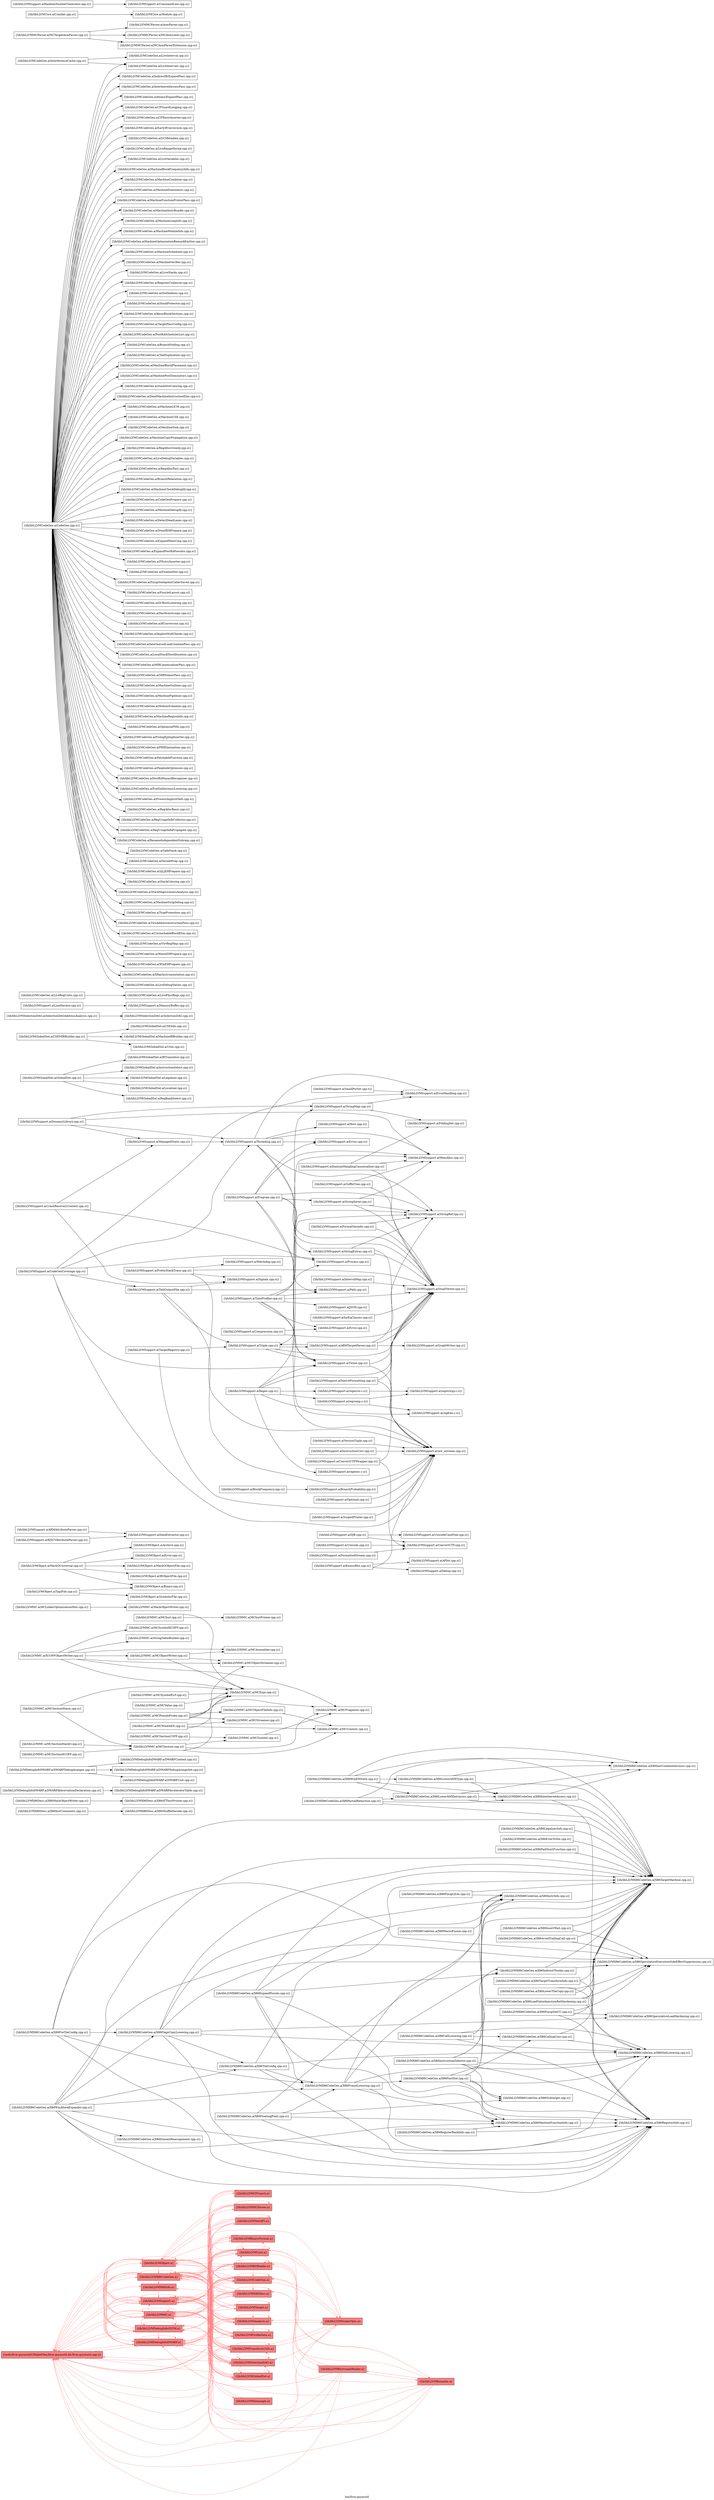 digraph "bin/llvm-gsymutil" {
	label="bin/llvm-gsymutil";
	rankdir="LR"
	{ rank=same; Node0x55e5213c8838;  }
	{ rank=same; Node0x55e5213bf148; Node0x55e5213bdc08; Node0x55e5213c5ef8; Node0x55e5213c4af8; Node0x55e5213c5a48; Node0x55e5213c6998; Node0x55e5213c6448;  }
	{ rank=same; Node0x55e5213c3c48; Node0x55e5213c4788; Node0x55e5213c36f8; Node0x55e5213c3248; Node0x55e5213cb3f8; Node0x55e5213caa98; Node0x55e5213c13f8; Node0x55e5213bd208; Node0x55e5213caf98; Node0x55e5213cb8f8; Node0x55e5213b8cf8; Node0x55e5213b9978; Node0x55e5213c0f98; Node0x55e5213c97d8; Node0x55e5213b8258;  }

	Node0x55e5213c8838 [shape=record,shape=box,style=filled,fillcolor="1.000000 0.5 1",group=1,label="{tools/llvm-gsymutil/CMakeFiles/llvm-gsymutil.dir/llvm-gsymutil.cpp.o}"];
	Node0x55e5213c8838 -> Node0x55e5213bf148[color="1.000000 0.5 1"];
	Node0x55e5213c8838 -> Node0x55e5213bdc08[color="1.000000 0.5 1"];
	Node0x55e5213c8838 -> Node0x55e5213c5ef8[color="1.000000 0.5 1"];
	Node0x55e5213c8838 -> Node0x55e5213c4af8[color="1.000000 0.5 1"];
	Node0x55e5213c8838 -> Node0x55e5213c5a48[color="1.000000 0.5 1"];
	Node0x55e5213c8838 -> Node0x55e5213c6998[color="1.000000 0.5 1"];
	Node0x55e5213c8838 -> Node0x55e5213c6448[color="1.000000 0.5 1"];
	Node0x55e5213bf148 [shape=record,shape=box,style=filled,fillcolor="1.000000 0.5 1",group=1,label="{lib/libLLVMX86CodeGen.a}"];
	Node0x55e5213bf148 -> Node0x55e5213c8838[color="1.000000 0.5 1"];
	Node0x55e5213bf148 -> Node0x55e5213bf148[color="1.000000 0.5 1"];
	Node0x55e5213bf148 -> Node0x55e5213bdc08[color="1.000000 0.5 1"];
	Node0x55e5213bf148 -> Node0x55e5213c4af8[color="1.000000 0.5 1"];
	Node0x55e5213bf148 -> Node0x55e5213c3c48[color="1.000000 0.5 1"];
	Node0x55e5213bf148 -> Node0x55e5213c4788[color="1.000000 0.5 1"];
	Node0x55e5213bf148 -> Node0x55e5213c36f8[color="1.000000 0.5 1"];
	Node0x55e5213bf148 -> Node0x55e5213c3248[color="1.000000 0.5 1"];
	Node0x55e5213bf148 -> Node0x55e5213cb3f8[color="1.000000 0.5 1"];
	Node0x55e5213bf148 -> Node0x55e5213caa98[color="1.000000 0.5 1"];
	Node0x55e5213bf148 -> Node0x55e5213c13f8[color="1.000000 0.5 1"];
	Node0x55e5213bf148 -> Node0x55e5213c6998[color="1.000000 0.5 1"];
	Node0x55e5213bf148 -> Node0x55e5213bd208[color="1.000000 0.5 1"];
	Node0x55e5213bf148 -> Node0x55e5213caf98[color="1.000000 0.5 1"];
	Node0x55e5213bf148 -> Node0x55e5213cb8f8[color="1.000000 0.5 1"];
	Node0x55e5213bdc08 [shape=record,shape=box,style=filled,fillcolor="1.000000 0.5 1",group=1,label="{lib/libLLVMX86Info.a}"];
	Node0x55e5213bdc08 -> Node0x55e5213c4af8[color="1.000000 0.5 1"];
	Node0x55e5213c5ef8 [shape=record,shape=box,style=filled,fillcolor="1.000000 0.5 1",group=1,label="{lib/libLLVMDebugInfoDWARF.a}"];
	Node0x55e5213c5ef8 -> Node0x55e5213c8838[color="1.000000 0.5 1"];
	Node0x55e5213c5ef8 -> Node0x55e5213bd208[color="1.000000 0.5 1"];
	Node0x55e5213c5ef8 -> Node0x55e5213c5ef8[color="1.000000 0.5 1"];
	Node0x55e5213c5ef8 -> Node0x55e5213c4af8[color="1.000000 0.5 1"];
	Node0x55e5213c5ef8 -> Node0x55e5213c6448[color="1.000000 0.5 1"];
	Node0x55e5213c5ef8 -> Node0x55e5213b8cf8[color="1.000000 0.5 1"];
	Node0x55e5213c5ef8 -> Node0x55e5213c6998[color="1.000000 0.5 1"];
	Node0x55e5213c5ef8 -> Node0x55e5213bf148[color="1.000000 0.5 1"];
	Node0x55e5213c4af8 [shape=record,shape=box,style=filled,fillcolor="1.000000 0.5 1",group=1,label="{lib/libLLVMSupport.a}"];
	Node0x55e5213c4af8 -> Node0x55e5213c8838[color="1.000000 0.5 1"];
	Node0x55e5213c4af8 -> Node0x55e5213bf148[color="1.000000 0.5 1"];
	Node0x55e5213c4af8 -> Node0x55e5213c6448[color="1.000000 0.5 1"];
	Node0x55e5213c4af8 -> Node0x55e5213c4af8[color="1.000000 0.5 1"];
	Node0x55e5213c4af8 -> Node0x55e5213c5ef8[color="1.000000 0.5 1"];
	Node0x55e5213c4af8 -> Node0x55e5213c5a48[color="1.000000 0.5 1"];
	Node0x55e5213c4af8 -> Node0x55e5213c6998[color="1.000000 0.5 1"];
	Node0x55e5213c4af8 -> Node0x55e5213bd208[color="1.000000 0.5 1"];
	Node0x55e5213c4af8 -> Node0x55e5213c3c48[color="1.000000 0.5 1"];
	Node0x55e5213c4af8 -> Node0x55e5213cb8f8[color="1.000000 0.5 1"];
	Node0x55e5213c4af8 -> Node0x55e5213b9978[color="1.000000 0.5 1"];
	Node0x55e5213c4af8 -> Node0x55e5213caf98[color="1.000000 0.5 1"];
	Node0x55e5213c5a48 [shape=record,shape=box,style=filled,fillcolor="1.000000 0.5 1",group=1,label="{lib/libLLVMDebugInfoGSYM.a}"];
	Node0x55e5213c5a48 -> Node0x55e5213c8838[color="1.000000 0.5 1"];
	Node0x55e5213c5a48 -> Node0x55e5213bd208[color="1.000000 0.5 1"];
	Node0x55e5213c5a48 -> Node0x55e5213c5ef8[color="1.000000 0.5 1"];
	Node0x55e5213c5a48 -> Node0x55e5213c5a48[color="1.000000 0.5 1"];
	Node0x55e5213c5a48 -> Node0x55e5213c4af8[color="1.000000 0.5 1"];
	Node0x55e5213c5a48 -> Node0x55e5213bf148[color="1.000000 0.5 1"];
	Node0x55e5213c5a48 -> Node0x55e5213c6998[color="1.000000 0.5 1"];
	Node0x55e5213c5a48 -> Node0x55e5213c6448[color="1.000000 0.5 1"];
	Node0x55e5213c6998 [shape=record,shape=box,style=filled,fillcolor="1.000000 0.5 1",group=1,label="{lib/libLLVMMC.a}"];
	Node0x55e5213c6998 -> Node0x55e5213bd208[color="1.000000 0.5 1"];
	Node0x55e5213c6998 -> Node0x55e5213c6998[color="1.000000 0.5 1"];
	Node0x55e5213c6998 -> Node0x55e5213c4af8[color="1.000000 0.5 1"];
	Node0x55e5213c6998 -> Node0x55e5213c8838[color="1.000000 0.5 1"];
	Node0x55e5213c6998 -> Node0x55e5213c5a48[color="1.000000 0.5 1"];
	Node0x55e5213c6998 -> Node0x55e5213bf148[color="1.000000 0.5 1"];
	Node0x55e5213c6998 -> Node0x55e5213c5ef8[color="1.000000 0.5 1"];
	Node0x55e5213c6998 -> Node0x55e5213b8cf8[color="1.000000 0.5 1"];
	Node0x55e5213c6998 -> Node0x55e5213c3c48[color="1.000000 0.5 1"];
	Node0x55e5213c6448 [shape=record,shape=box,style=filled,fillcolor="1.000000 0.5 1",group=1,label="{lib/libLLVMObject.a}"];
	Node0x55e5213c6448 -> Node0x55e5213c8838[color="1.000000 0.5 1"];
	Node0x55e5213c6448 -> Node0x55e5213c6448[color="1.000000 0.5 1"];
	Node0x55e5213c6448 -> Node0x55e5213c4af8[color="1.000000 0.5 1"];
	Node0x55e5213c6448 -> Node0x55e5213b8cf8[color="1.000000 0.5 1"];
	Node0x55e5213c6448 -> Node0x55e5213c5ef8[color="1.000000 0.5 1"];
	Node0x55e5213c6448 -> Node0x55e5213bd208[color="1.000000 0.5 1"];
	Node0x55e5213c6448 -> Node0x55e5213c6998[color="1.000000 0.5 1"];
	Node0x55e5213c6448 -> Node0x55e5213c0f98[color="1.000000 0.5 1"];
	Node0x55e5213c6448 -> Node0x55e5213c13f8[color="1.000000 0.5 1"];
	Node0x55e5213c6448 -> Node0x55e5213bf148[color="1.000000 0.5 1"];
	Node0x55e5213c6448 -> Node0x55e5213c97d8[color="1.000000 0.5 1"];
	Node0x55e5213c6448 -> Node0x55e5213c5a48[color="1.000000 0.5 1"];
	Node0x55e5213c6448 -> Node0x55e5213b8258[color="1.000000 0.5 1"];
	Node0x55e5213c3c48 [shape=record,shape=box,style=filled,fillcolor="1.000000 0.5 1",group=1,label="{lib/libLLVMCodeGen.a}"];
	Node0x55e5213c3c48 -> Node0x55e5213bf148[color="1.000000 0.5 1"];
	Node0x55e5213c3c48 -> Node0x55e5213c4af8[color="1.000000 0.5 1"];
	Node0x55e5213c3c48 -> Node0x55e5213c3248[color="1.000000 0.5 1"];
	Node0x55e5213c3c48 -> Node0x55e5213c13f8[color="1.000000 0.5 1"];
	Node0x55e5213c3c48 -> Node0x55e5213c3c48[color="1.000000 0.5 1"];
	Node0x55e5213c3c48 -> Node0x55e5213cb3f8[color="1.000000 0.5 1"];
	Node0x55e5213c3c48 -> Node0x55e5213c8838[color="1.000000 0.5 1"];
	Node0x55e5213c3c48 -> Node0x55e5213c6998[color="1.000000 0.5 1"];
	Node0x55e5213c3c48 -> Node0x55e5213c5ef8[color="1.000000 0.5 1"];
	Node0x55e5213c3c48 -> Node0x55e5213c36f8[color="1.000000 0.5 1"];
	Node0x55e5213c3c48 -> Node0x55e5213cb8f8[color="1.000000 0.5 1"];
	Node0x55e5213c3c48 -> Node0x55e5213bd208[color="1.000000 0.5 1"];
	Node0x55e5213c3c48 -> Node0x55e5213c4788[color="1.000000 0.5 1"];
	Node0x55e5213c3c48 -> Node0x55e5213c5a48[color="1.000000 0.5 1"];
	Node0x55e5213c3c48 -> Node0x55e5213c6448[color="1.000000 0.5 1"];
	Node0x55e5213c3c48 -> Node0x55e5213caf98[color="1.000000 0.5 1"];
	Node0x55e5213c3c48 -> Node0x55e5213c2cf8[color="1.000000 0.5 1"];
	Node0x55e5213c4788 [shape=record,shape=box,style=filled,fillcolor="1.000000 0.5 1",group=1,label="{lib/libLLVMTarget.a}"];
	Node0x55e5213c4788 -> Node0x55e5213bf148[color="1.000000 0.5 1"];
	Node0x55e5213c4788 -> Node0x55e5213c6998[color="1.000000 0.5 1"];
	Node0x55e5213c4788 -> Node0x55e5213c4af8[color="1.000000 0.5 1"];
	Node0x55e5213c4788 -> Node0x55e5213c4788[color="1.000000 0.5 1"];
	Node0x55e5213c4788 -> Node0x55e5213c13f8[color="1.000000 0.5 1"];
	Node0x55e5213c4788 -> Node0x55e5213cb3f8[color="1.000000 0.5 1"];
	Node0x55e5213c36f8 [shape=record,shape=box,style=filled,fillcolor="1.000000 0.5 1",group=1,label="{lib/libLLVMGlobalISel.a}"];
	Node0x55e5213c36f8 -> Node0x55e5213bf148[color="1.000000 0.5 1"];
	Node0x55e5213c36f8 -> Node0x55e5213c4af8[color="1.000000 0.5 1"];
	Node0x55e5213c36f8 -> Node0x55e5213c3c48[color="1.000000 0.5 1"];
	Node0x55e5213c36f8 -> Node0x55e5213c13f8[color="1.000000 0.5 1"];
	Node0x55e5213c36f8 -> Node0x55e5213c36f8[color="1.000000 0.5 1"];
	Node0x55e5213c36f8 -> Node0x55e5213c8838[color="1.000000 0.5 1"];
	Node0x55e5213c36f8 -> Node0x55e5213c6998[color="1.000000 0.5 1"];
	Node0x55e5213c36f8 -> Node0x55e5213c4788[color="1.000000 0.5 1"];
	Node0x55e5213c36f8 -> Node0x55e5213c3248[color="1.000000 0.5 1"];
	Node0x55e5213c36f8 -> Node0x55e5213cb3f8[color="1.000000 0.5 1"];
	Node0x55e5213c36f8 -> Node0x55e5213cb8f8[color="1.000000 0.5 1"];
	Node0x55e5213c3248 [shape=record,shape=box,style=filled,fillcolor="1.000000 0.5 1",group=1,label="{lib/libLLVMSelectionDAG.a}"];
	Node0x55e5213c3248 -> Node0x55e5213c8838[color="1.000000 0.5 1"];
	Node0x55e5213c3248 -> Node0x55e5213bf148[color="1.000000 0.5 1"];
	Node0x55e5213c3248 -> Node0x55e5213c4af8[color="1.000000 0.5 1"];
	Node0x55e5213c3248 -> Node0x55e5213c36f8[color="1.000000 0.5 1"];
	Node0x55e5213c3248 -> Node0x55e5213c3248[color="1.000000 0.5 1"];
	Node0x55e5213c3248 -> Node0x55e5213c3c48[color="1.000000 0.5 1"];
	Node0x55e5213c3248 -> Node0x55e5213cb3f8[color="1.000000 0.5 1"];
	Node0x55e5213c3248 -> Node0x55e5213c13f8[color="1.000000 0.5 1"];
	Node0x55e5213c3248 -> Node0x55e5213c6998[color="1.000000 0.5 1"];
	Node0x55e5213c3248 -> Node0x55e5213c5ef8[color="1.000000 0.5 1"];
	Node0x55e5213c3248 -> Node0x55e5213c4788[color="1.000000 0.5 1"];
	Node0x55e5213c3248 -> Node0x55e5213cb8f8[color="1.000000 0.5 1"];
	Node0x55e5213c3248 -> Node0x55e5213c5a48[color="1.000000 0.5 1"];
	Node0x55e5213c3248 -> Node0x55e5213c6448[color="1.000000 0.5 1"];
	Node0x55e5213cb3f8 [shape=record,shape=box,style=filled,fillcolor="1.000000 0.5 1",group=1,label="{lib/libLLVMAnalysis.a}"];
	Node0x55e5213cb3f8 -> Node0x55e5213c8838[color="1.000000 0.5 1"];
	Node0x55e5213cb3f8 -> Node0x55e5213bf148[color="1.000000 0.5 1"];
	Node0x55e5213cb3f8 -> Node0x55e5213c4af8[color="1.000000 0.5 1"];
	Node0x55e5213cb3f8 -> Node0x55e5213c13f8[color="1.000000 0.5 1"];
	Node0x55e5213cb3f8 -> Node0x55e5213cb3f8[color="1.000000 0.5 1"];
	Node0x55e5213cb3f8 -> Node0x55e5213cb8f8[color="1.000000 0.5 1"];
	Node0x55e5213cb3f8 -> Node0x55e5213c3c48[color="1.000000 0.5 1"];
	Node0x55e5213cb3f8 -> Node0x55e5213c3248[color="1.000000 0.5 1"];
	Node0x55e5213cb3f8 -> Node0x55e5213c36f8[color="1.000000 0.5 1"];
	Node0x55e5213cb3f8 -> Node0x55e5213c2cf8[color="1.000000 0.5 1"];
	Node0x55e5213cb3f8 -> Node0x55e5213c5ef8[color="1.000000 0.5 1"];
	Node0x55e5213cb3f8 -> Node0x55e5213c6998[color="1.000000 0.5 1"];
	Node0x55e5213cb3f8 -> Node0x55e5213caf98[color="1.000000 0.5 1"];
	Node0x55e5213cb3f8 -> Node0x55e5213c6448[color="1.000000 0.5 1"];
	Node0x55e5213caa98 [shape=record,shape=box,style=filled,fillcolor="1.000000 0.5 1",group=1,label="{lib/libLLVMCFGuard.a}"];
	Node0x55e5213caa98 -> Node0x55e5213bf148[color="1.000000 0.5 1"];
	Node0x55e5213caa98 -> Node0x55e5213c4af8[color="1.000000 0.5 1"];
	Node0x55e5213caa98 -> Node0x55e5213cb8f8[color="1.000000 0.5 1"];
	Node0x55e5213caa98 -> Node0x55e5213c13f8[color="1.000000 0.5 1"];
	Node0x55e5213c13f8 [shape=record,shape=box,style=filled,fillcolor="1.000000 0.5 1",group=1,label="{lib/libLLVMCore.a}"];
	Node0x55e5213c13f8 -> Node0x55e5213c4af8[color="1.000000 0.5 1"];
	Node0x55e5213c13f8 -> Node0x55e5213c13f8[color="1.000000 0.5 1"];
	Node0x55e5213c13f8 -> Node0x55e5213c8838[color="1.000000 0.5 1"];
	Node0x55e5213c13f8 -> Node0x55e5213bf148[color="1.000000 0.5 1"];
	Node0x55e5213c13f8 -> Node0x55e5213c5ef8[color="1.000000 0.5 1"];
	Node0x55e5213c13f8 -> Node0x55e5213c3248[color="1.000000 0.5 1"];
	Node0x55e5213c13f8 -> Node0x55e5213c3c48[color="1.000000 0.5 1"];
	Node0x55e5213c13f8 -> Node0x55e5213cb3f8[color="1.000000 0.5 1"];
	Node0x55e5213c13f8 -> Node0x55e5213b8cf8[color="1.000000 0.5 1"];
	Node0x55e5213c13f8 -> Node0x55e5213bd208[color="1.000000 0.5 1"];
	Node0x55e5213c13f8 -> Node0x55e5213cb8f8[color="1.000000 0.5 1"];
	Node0x55e5213c13f8 -> Node0x55e5213c6998[color="1.000000 0.5 1"];
	Node0x55e5213c13f8 -> Node0x55e5213c18f8[color="1.000000 0.5 1"];
	Node0x55e5213c13f8 -> Node0x55e5213c0f98[color="1.000000 0.5 1"];
	Node0x55e5213c13f8 -> Node0x55e5213c2cf8[color="1.000000 0.5 1"];
	Node0x55e5213bb1d8 [shape=record,shape=box,group=0,label="{lib/libLLVMX86CodeGen.a(X86IndirectThunks.cpp.o)}"];
	Node0x55e5213bb1d8 -> Node0x55e5213bc308;
	Node0x55e5213bb1d8 -> Node0x55e5213baa58;
	Node0x55e5213bc308 [shape=record,shape=box,group=0,label="{lib/libLLVMX86CodeGen.a(X86TargetMachine.cpp.o)}"];
	Node0x55e5213baa58 [shape=record,shape=box,group=0,label="{lib/libLLVMX86CodeGen.a(X86SpeculativeExecutionSideEffectSuppression.cpp.o)}"];
	Node0x55e5213b9158 [shape=record,shape=box,group=0,label="{lib/libLLVMX86CodeGen.a(X86LoadValueInjectionRetHardening.cpp.o)}"];
	Node0x55e5213b9158 -> Node0x55e5213bc308;
	Node0x55e5213b9158 -> Node0x55e5213baa58;
	Node0x55e5213b9158 -> Node0x55e5213bb868;
	Node0x55e5213bb868 [shape=record,shape=box,group=0,label="{lib/libLLVMX86CodeGen.a(X86RegisterInfo.cpp.o)}"];
	Node0x55e5213bd208 [shape=record,shape=box,style=filled,fillcolor="1.000000 0.5 1",group=1,label="{lib/libLLVMX86Desc.a}"];
	Node0x55e5213bd208 -> Node0x55e5213c4af8[color="1.000000 0.5 1"];
	Node0x55e5213bd208 -> Node0x55e5213bf148[color="1.000000 0.5 1"];
	Node0x55e5213bd208 -> Node0x55e5213bdc08[color="1.000000 0.5 1"];
	Node0x55e5213bd208 -> Node0x55e5213c6998[color="1.000000 0.5 1"];
	Node0x55e5213bd208 -> Node0x55e5213c8838[color="1.000000 0.5 1"];
	Node0x55e5213bd208 -> Node0x55e5213bd208[color="1.000000 0.5 1"];
	Node0x55e5213bca88 [shape=record,shape=box,group=0,label="{lib/libLLVMX86CodeGen.a(X86MachineFunctionInfo.cpp.o)}"];
	Node0x55e5213bca88 -> Node0x55e5213bb868;
	Node0x55e5213bcfd8 [shape=record,shape=box,group=0,label="{lib/libLLVMX86CodeGen.a(X86FastISel.cpp.o)}"];
	Node0x55e5213bcfd8 -> Node0x55e5213bc308;
	Node0x55e5213bcfd8 -> Node0x55e5213bef18;
	Node0x55e5213bcfd8 -> Node0x55e5213bb868;
	Node0x55e5213bcfd8 -> Node0x55e5213bca88;
	Node0x55e5213bcfd8 -> Node0x55e5213bd2a8;
	Node0x55e5213bcfd8 -> Node0x55e5213bdc58;
	Node0x55e5213bcfd8 -> Node0x55e5213be8d8;
	Node0x55e5213bef18 [shape=record,shape=box,group=0,label="{lib/libLLVMX86CodeGen.a(X86CallingConv.cpp.o)}"];
	Node0x55e5213bef18 -> Node0x55e5213bc308;
	Node0x55e5213bef18 -> Node0x55e5213bd2a8;
	Node0x55e5213bd2a8 [shape=record,shape=box,group=0,label="{lib/libLLVMX86CodeGen.a(X86ISelLowering.cpp.o)}"];
	Node0x55e5213bdc58 [shape=record,shape=box,group=0,label="{lib/libLLVMX86CodeGen.a(X86Subtarget.cpp.o)}"];
	Node0x55e5213be8d8 [shape=record,shape=box,group=0,label="{lib/libLLVMX86CodeGen.a(X86InstrInfo.cpp.o)}"];
	Node0x55e5213beba8 [shape=record,shape=box,group=0,label="{lib/libLLVMX86CodeGen.a(X86FrameLowering.cpp.o)}"];
	Node0x55e5213beba8 -> Node0x55e5213bb1d8;
	Node0x55e5213beba8 -> Node0x55e5213bb868;
	Node0x55e5213beba8 -> Node0x55e5213bca88;
	Node0x55e5213beba8 -> Node0x55e5213bd2a8;
	Node0x55e5213beba8 -> Node0x55e5213bcfd8;
	Node0x55e5213beba8 -> Node0x55e5213be8d8;
	Node0x55e5213bfeb8 [shape=record,shape=box,group=0,label="{lib/libLLVMX86CodeGen.a(X86CallLowering.cpp.o)}"];
	Node0x55e5213bfeb8 -> Node0x55e5213bb1d8;
	Node0x55e5213bfeb8 -> Node0x55e5213bef18;
	Node0x55e5213bfeb8 -> Node0x55e5213bb868;
	Node0x55e5213bfeb8 -> Node0x55e5213bd2a8;
	Node0x55e5213be798 [shape=record,shape=box,group=0,label="{lib/libLLVMX86CodeGen.a(X86LegalizerInfo.cpp.o)}"];
	Node0x55e5213be798 -> Node0x55e5213bc308;
	Node0x55e5213bd618 [shape=record,shape=box,group=0,label="{lib/libLLVMX86CodeGen.a(X86RegisterBankInfo.cpp.o)}"];
	Node0x55e5213bd618 -> Node0x55e5213bb868;
	Node0x55e5213bd618 -> Node0x55e5213bca88;
	Node0x55e5213bce98 [shape=record,shape=box,group=0,label="{lib/libLLVMX86CodeGen.a(X86InstructionSelector.cpp.o)}"];
	Node0x55e5213bce98 -> Node0x55e5213bc308;
	Node0x55e5213bce98 -> Node0x55e5213bb868;
	Node0x55e5213bce98 -> Node0x55e5213bd2a8;
	Node0x55e5213bce98 -> Node0x55e5213bdc58;
	Node0x55e5213bce98 -> Node0x55e5213be8d8;
	Node0x55e5213bd3e8 [shape=record,shape=box,group=0,label="{lib/libLLVMX86CodeGen.a(X86MacroFusion.cpp.o)}"];
	Node0x55e5213bd3e8 -> Node0x55e5213be8d8;
	Node0x55e5213c11c8 [shape=record,shape=box,group=0,label="{lib/libLLVMX86CodeGen.a(X86InterleavedAccess.cpp.o)}"];
	Node0x55e5213c11c8 -> Node0x55e5213bc308;
	Node0x55e5213c11c8 -> Node0x55e5213bcad8;
	Node0x55e5213c11c8 -> Node0x55e5213bd2a8;
	Node0x55e5213bcad8 [shape=record,shape=box,group=0,label="{lib/libLLVMX86CodeGen.a(X86InstCombineIntrinsic.cpp.o)}"];
	Node0x55e5213c09a8 [shape=record,shape=box,group=0,label="{lib/libLLVMX86CodeGen.a(X86AvoidTrailingCall.cpp.o)}"];
	Node0x55e5213c09a8 -> Node0x55e5213bc308;
	Node0x55e5213c09a8 -> Node0x55e5213baa58;
	Node0x55e5213c0c78 [shape=record,shape=box,group=0,label="{lib/libLLVMX86CodeGen.a(X86ExpandPseudo.cpp.o)}"];
	Node0x55e5213c0c78 -> Node0x55e5213bc308;
	Node0x55e5213c0c78 -> Node0x55e5213bb1d8;
	Node0x55e5213c0c78 -> Node0x55e5213bb868;
	Node0x55e5213c0c78 -> Node0x55e5213bca88;
	Node0x55e5213c0c78 -> Node0x55e5213be8d8;
	Node0x55e5213c0c78 -> Node0x55e5213beba8;
	Node0x55e5213c0638 [shape=record,shape=box,group=0,label="{lib/libLLVMX86CodeGen.a(X86LowerTileCopy.cpp.o)}"];
	Node0x55e5213c0638 -> Node0x55e5213bc308;
	Node0x55e5213c0638 -> Node0x55e5213baa58;
	Node0x55e5213c0638 -> Node0x55e5213bb868;
	Node0x55e5213bf4b8 [shape=record,shape=box,group=0,label="{lib/libLLVMX86CodeGen.a(X86FloatingPoint.cpp.o)}"];
	Node0x55e5213bf4b8 -> Node0x55e5213bc308;
	Node0x55e5213bf4b8 -> Node0x55e5213bb868;
	Node0x55e5213bf4b8 -> Node0x55e5213bca88;
	Node0x55e5213bf4b8 -> Node0x55e5213bdc58;
	Node0x55e5213bf4b8 -> Node0x55e5213beba8;
	Node0x55e5213c24d8 [shape=record,shape=box,group=0,label="{lib/libLLVMX86CodeGen.a(X86TileConfig.cpp.o)}"];
	Node0x55e5213c24d8 -> Node0x55e5213bc308;
	Node0x55e5213c24d8 -> Node0x55e5213bb868;
	Node0x55e5213c24d8 -> Node0x55e5213bd2a8;
	Node0x55e5213c24d8 -> Node0x55e5213beba8;
	Node0x55e5213c2a28 [shape=record,shape=box,group=0,label="{lib/libLLVMX86CodeGen.a(X86FlagsCopyLowering.cpp.o)}"];
	Node0x55e5213c2a28 -> Node0x55e5213bc308;
	Node0x55e5213c2a28 -> Node0x55e5213baa58;
	Node0x55e5213c2a28 -> Node0x55e5213bb868;
	Node0x55e5213c2a28 -> Node0x55e5213bd2a8;
	Node0x55e5213c2a28 -> Node0x55e5213be8d8;
	Node0x55e5213c2a28 -> Node0x55e5213c24d8;
	Node0x55e5213c2a28 -> Node0x55e5213c2758;
	Node0x55e5213c2758 [shape=record,shape=box,group=0,label="{lib/libLLVMX86CodeGen.a(X86SpeculativeLoadHardening.cpp.o)}"];
	Node0x55e5213c0908 [shape=record,shape=box,group=0,label="{lib/libLLVMX86CodeGen.a(X86FixupSetCC.cpp.o)}"];
	Node0x55e5213c0908 -> Node0x55e5213bc308;
	Node0x55e5213c0908 -> Node0x55e5213baa58;
	Node0x55e5213c0908 -> Node0x55e5213bb868;
	Node0x55e5213c0908 -> Node0x55e5213c2758;
	Node0x55e5213bfd78 [shape=record,shape=box,group=0,label="{lib/libLLVMX86CodeGen.a(X86PreTileConfig.cpp.o)}"];
	Node0x55e5213bfd78 -> Node0x55e5213bc308;
	Node0x55e5213bfd78 -> Node0x55e5213baa58;
	Node0x55e5213bfd78 -> Node0x55e5213bb868;
	Node0x55e5213bfd78 -> Node0x55e5213beba8;
	Node0x55e5213bfd78 -> Node0x55e5213c2a28;
	Node0x55e5213c5c78 [shape=record,shape=box,group=0,label="{lib/libLLVMX86CodeGen.a(X86EvexToVex.cpp.o)}"];
	Node0x55e5213c5c78 -> Node0x55e5213bc308;
	Node0x55e5213caf98 [shape=record,shape=box,style=filled,fillcolor="1.000000 0.5 1",group=1,label="{lib/libLLVMProfileData.a}"];
	Node0x55e5213caf98 -> Node0x55e5213c8838[color="1.000000 0.5 1"];
	Node0x55e5213caf98 -> Node0x55e5213c4af8[color="1.000000 0.5 1"];
	Node0x55e5213caf98 -> Node0x55e5213c5a48[color="1.000000 0.5 1"];
	Node0x55e5213caf98 -> Node0x55e5213c6998[color="1.000000 0.5 1"];
	Node0x55e5213caf98 -> Node0x55e5213c13f8[color="1.000000 0.5 1"];
	Node0x55e5213caf98 -> Node0x55e5213c3c48[color="1.000000 0.5 1"];
	Node0x55e5213caf98 -> Node0x55e5213c5ef8[color="1.000000 0.5 1"];
	Node0x55e5213caf98 -> Node0x55e5213caf98[color="1.000000 0.5 1"];
	Node0x55e5213caf98 -> Node0x55e5213bf148[color="1.000000 0.5 1"];
	Node0x55e5213c2d48 [shape=record,shape=box,group=0,label="{lib/libLLVMX86CodeGen.a(X86PadShortFunction.cpp.o)}"];
	Node0x55e5213c2d48 -> Node0x55e5213bc308;
	Node0x55e5213c2f28 [shape=record,shape=box,group=0,label="{lib/libLLVMX86CodeGen.a(X86FixupLEAs.cpp.o)}"];
	Node0x55e5213c2f28 -> Node0x55e5213bc308;
	Node0x55e5213c2f28 -> Node0x55e5213be8d8;
	Node0x55e5213c3c98 [shape=record,shape=box,group=0,label="{lib/libLLVMX86CodeGen.a(X86LowerAMXIntrinsics.cpp.o)}"];
	Node0x55e5213c3c98 -> Node0x55e5213bc308;
	Node0x55e5213c3c98 -> Node0x55e5213bcad8;
	Node0x55e5213c3c98 -> Node0x55e5213c11c8;
	Node0x55e5213cb8f8 [shape=record,shape=box,style=filled,fillcolor="1.000000 0.5 1",group=1,label="{lib/libLLVMTransformUtils.a}"];
	Node0x55e5213cb8f8 -> Node0x55e5213bf148[color="1.000000 0.5 1"];
	Node0x55e5213cb8f8 -> Node0x55e5213c4af8[color="1.000000 0.5 1"];
	Node0x55e5213cb8f8 -> Node0x55e5213cb8f8[color="1.000000 0.5 1"];
	Node0x55e5213cb8f8 -> Node0x55e5213c3c48[color="1.000000 0.5 1"];
	Node0x55e5213cb8f8 -> Node0x55e5213c13f8[color="1.000000 0.5 1"];
	Node0x55e5213cb8f8 -> Node0x55e5213cb3f8[color="1.000000 0.5 1"];
	Node0x55e5213cb8f8 -> Node0x55e5213c2cf8[color="1.000000 0.5 1"];
	Node0x55e5213cb8f8 -> Node0x55e5213c8838[color="1.000000 0.5 1"];
	Node0x55e5213cb8f8 -> Node0x55e5213c6998[color="1.000000 0.5 1"];
	Node0x55e5213cb8f8 -> Node0x55e5213c5ef8[color="1.000000 0.5 1"];
	Node0x55e5213cb8f8 -> Node0x55e5213c3248[color="1.000000 0.5 1"];
	Node0x55e5213cb8f8 -> Node0x55e5213c36f8[color="1.000000 0.5 1"];
	Node0x55e5213cb8f8 -> Node0x55e5213c6448[color="1.000000 0.5 1"];
	Node0x55e5213c3f18 [shape=record,shape=box,group=0,label="{lib/libLLVMX86CodeGen.a(X86LowerAMXType.cpp.o)}"];
	Node0x55e5213c3f18 -> Node0x55e5213bc308;
	Node0x55e5213c3f18 -> Node0x55e5213bcad8;
	Node0x55e5213c3f18 -> Node0x55e5213c11c8;
	Node0x55e5213c0598 [shape=record,shape=box,group=0,label="{lib/libLLVMX86CodeGen.a(X86PartialReduction.cpp.o)}"];
	Node0x55e5213c0598 -> Node0x55e5213bc308;
	Node0x55e5213c0598 -> Node0x55e5213bcad8;
	Node0x55e5213c0598 -> Node0x55e5213c3c98;
	Node0x55e5213c0598 -> Node0x55e5213c11c8;
	Node0x55e5213bded8 [shape=record,shape=box,group=0,label="{lib/libLLVMX86CodeGen.a(X86TargetTransformInfo.cpp.o)}"];
	Node0x55e5213bded8 -> Node0x55e5213bc308;
	Node0x55e5213bded8 -> Node0x55e5213bd2a8;
	Node0x55e5213bcee8 [shape=record,shape=box,group=0,label="{lib/libLLVMX86CodeGen.a(X86WinAllocaExpander.cpp.o)}"];
	Node0x55e5213bcee8 -> Node0x55e5213bc308;
	Node0x55e5213bcee8 -> Node0x55e5213baa58;
	Node0x55e5213bcee8 -> Node0x55e5213bf418;
	Node0x55e5213bcee8 -> Node0x55e5213bb868;
	Node0x55e5213bcee8 -> Node0x55e5213bca88;
	Node0x55e5213bcee8 -> Node0x55e5213bd2a8;
	Node0x55e5213bcee8 -> Node0x55e5213beba8;
	Node0x55e5213bcee8 -> Node0x55e5213c24d8;
	Node0x55e5213bcee8 -> Node0x55e5213c2a28;
	Node0x55e5213bf418 [shape=record,shape=box,group=0,label="{lib/libLLVMX86CodeGen.a(X86DomainReassignment.cpp.o)}"];
	Node0x55e5213bf008 [shape=record,shape=box,group=0,label="{lib/libLLVMX86CodeGen.a(X86WinEHState.cpp.o)}"];
	Node0x55e5213bf008 -> Node0x55e5213bc308;
	Node0x55e5213bf008 -> Node0x55e5213bcad8;
	Node0x55e5213bf008 -> Node0x55e5213c3c98;
	Node0x55e5213bf008 -> Node0x55e5213c3f18;
	Node0x55e5213bf008 -> Node0x55e5213c11c8;
	Node0x55e5213be6a8 [shape=record,shape=box,group=0,label="{lib/libLLVMX86CodeGen.a(X86InsertWait.cpp.o)}"];
	Node0x55e5213be6a8 -> Node0x55e5213bc308;
	Node0x55e5213be6a8 -> Node0x55e5213baa58;
	Node0x55e5213c13a8 [shape=record,shape=box,group=0,label="{lib/libLLVMX86Desc.a(X86InstComments.cpp.o)}"];
	Node0x55e5213c13a8 -> Node0x55e5213bdf78;
	Node0x55e5213bdf78 [shape=record,shape=box,group=0,label="{lib/libLLVMX86Desc.a(X86ShuffleDecode.cpp.o)}"];
	Node0x55e5213c60d8 [shape=record,shape=box,group=0,label="{lib/libLLVMX86Desc.a(X86MachObjectWriter.cpp.o)}"];
	Node0x55e5213c60d8 -> Node0x55e5213c0cc8;
	Node0x55e5213c0cc8 [shape=record,shape=box,group=0,label="{lib/libLLVMX86Desc.a(X86ATTInstPrinter.cpp.o)}"];
	Node0x55e5213b8cf8 [shape=record,shape=box,style=filled,fillcolor="1.000000 0.5 1",group=1,label="{lib/libLLVMBinaryFormat.a}"];
	Node0x55e5213b8cf8 -> Node0x55e5213c13f8[color="1.000000 0.5 1"];
	Node0x55e5213b8cf8 -> Node0x55e5213c5ef8[color="1.000000 0.5 1"];
	Node0x55e5213b8cf8 -> Node0x55e5213c4af8[color="1.000000 0.5 1"];
	Node0x55e5213b8cf8 -> Node0x55e5213c8838[color="1.000000 0.5 1"];
	Node0x55e5213c1948 [shape=record,shape=box,group=0,label="{lib/libLLVMDebugInfoDWARF.a(DWARFAbbreviationDeclaration.cpp.o)}"];
	Node0x55e5213c1948 -> Node0x55e5213c8fb8;
	Node0x55e5213c8fb8 [shape=record,shape=box,group=0,label="{lib/libLLVMDebugInfoDWARF.a(DWARFAcceleratorTable.cpp.o)}"];
	Node0x55e5213bfe18 [shape=record,shape=box,group=0,label="{lib/libLLVMDebugInfoDWARF.a(DWARFDebugAranges.cpp.o)}"];
	Node0x55e5213bfe18 -> Node0x55e5213c8338;
	Node0x55e5213bfe18 -> Node0x55e5213bf698;
	Node0x55e5213bfe18 -> Node0x55e5213b8208;
	Node0x55e5213c8338 [shape=record,shape=box,group=0,label="{lib/libLLVMDebugInfoDWARF.a(DWARFContext.cpp.o)}"];
	Node0x55e5213bf698 [shape=record,shape=box,group=0,label="{lib/libLLVMDebugInfoDWARF.a(DWARFDebugArangeSet.cpp.o)}"];
	Node0x55e5213b8208 [shape=record,shape=box,group=0,label="{lib/libLLVMDebugInfoDWARF.a(DWARFUnit.cpp.o)}"];
	Node0x55e5213c4698 [shape=record,shape=box,group=0,label="{lib/libLLVMMC.a(MCInst.cpp.o)}"];
	Node0x55e5213c4698 -> Node0x55e5213c6948;
	Node0x55e5213c4698 -> Node0x55e5213c5318;
	Node0x55e5213c6948 [shape=record,shape=box,group=0,label="{lib/libLLVMMC.a(MCExpr.cpp.o)}"];
	Node0x55e5213c5318 [shape=record,shape=box,group=0,label="{lib/libLLVMMC.a(MCInstPrinter.cpp.o)}"];
	Node0x55e5213c1178 [shape=record,shape=box,group=0,label="{lib/libLLVMMC.a(MCObjectWriter.cpp.o)}"];
	Node0x55e5213c1178 -> Node0x55e5213bd118;
	Node0x55e5213c1178 -> Node0x55e5213c6948;
	Node0x55e5213c1178 -> Node0x55e5213c3e28;
	Node0x55e5213bd118 [shape=record,shape=box,group=0,label="{lib/libLLVMMC.a(MCAssembler.cpp.o)}"];
	Node0x55e5213c3e28 [shape=record,shape=box,group=0,label="{lib/libLLVMMC.a(MCObjectStreamer.cpp.o)}"];
	Node0x55e5213c0ef8 [shape=record,shape=box,group=0,label="{lib/libLLVMMC.a(MCPseudoProbe.cpp.o)}"];
	Node0x55e5213c0ef8 -> Node0x55e5213c6948;
	Node0x55e5213c0ef8 -> Node0x55e5213c6218;
	Node0x55e5213c0ef8 -> Node0x55e5213c3e28;
	Node0x55e5213c0ef8 -> Node0x55e5213bdbb8;
	Node0x55e5213c0ef8 -> Node0x55e5213c1c68;
	Node0x55e5213c6218 [shape=record,shape=box,group=0,label="{lib/libLLVMMC.a(MCFragment.cpp.o)}"];
	Node0x55e5213bdbb8 [shape=record,shape=box,group=0,label="{lib/libLLVMMC.a(MCObjectFileInfo.cpp.o)}"];
	Node0x55e5213bdbb8 -> Node0x55e5213c6da8;
	Node0x55e5213c1c68 [shape=record,shape=box,group=0,label="{lib/libLLVMMC.a(MCStreamer.cpp.o)}"];
	Node0x55e5213c6da8 [shape=record,shape=box,group=0,label="{lib/libLLVMMC.a(MCContext.cpp.o)}"];
	Node0x55e5213bee28 [shape=record,shape=box,group=0,label="{lib/libLLVMMC.a(MCSection.cpp.o)}"];
	Node0x55e5213bee28 -> Node0x55e5213c6da8;
	Node0x55e5213bee28 -> Node0x55e5213c6948;
	Node0x55e5213bee28 -> Node0x55e5213c6218;
	Node0x55e5213bee28 -> Node0x55e5213c5c28;
	Node0x55e5213c5c28 [shape=record,shape=box,group=0,label="{lib/libLLVMMC.a(MCSymbol.cpp.o)}"];
	Node0x55e5213c5c28 -> Node0x55e5213c6218;
	Node0x55e5213bec98 [shape=record,shape=box,group=0,label="{lib/libLLVMMC.a(MCSectionCOFF.cpp.o)}"];
	Node0x55e5213bec98 -> Node0x55e5213c5c28;
	Node0x55e5213bb318 [shape=record,shape=box,group=0,label="{lib/libLLVMMC.a(MCSectionMachO.cpp.o)}"];
	Node0x55e5213bb318 -> Node0x55e5213bee28;
	Node0x55e5213bab98 [shape=record,shape=box,group=0,label="{lib/libLLVMMC.a(MCSectionWasm.cpp.o)}"];
	Node0x55e5213bab98 -> Node0x55e5213c6948;
	Node0x55e5213bab98 -> Node0x55e5213bee28;
	Node0x55e5213ba328 [shape=record,shape=box,group=0,label="{lib/libLLVMMC.a(MCSectionXCOFF.cpp.o)}"];
	Node0x55e5213ba328 -> Node0x55e5213bee28;
	Node0x55e5213c59f8 [shape=record,shape=box,group=0,label="{lib/libLLVMMC.a(MCSymbolELF.cpp.o)}"];
	Node0x55e5213c59f8 -> Node0x55e5213c6948;
	Node0x55e5213c90f8 [shape=record,shape=box,group=0,label="{lib/libLLVMMC.a(MCValue.cpp.o)}"];
	Node0x55e5213c90f8 -> Node0x55e5213c6948;
	Node0x55e5213c8928 [shape=record,shape=box,group=0,label="{lib/libLLVMMC.a(MCWin64EH.cpp.o)}"];
	Node0x55e5213c8928 -> Node0x55e5213c6da8;
	Node0x55e5213c8928 -> Node0x55e5213c6948;
	Node0x55e5213c8928 -> Node0x55e5213c1c68;
	Node0x55e5213cb4e8 [shape=record,shape=box,group=0,label="{lib/libLLVMMC.a(MCLinkerOptimizationHint.cpp.o)}"];
	Node0x55e5213cb4e8 -> Node0x55e5213c7758;
	Node0x55e5213c7758 [shape=record,shape=box,group=0,label="{lib/libLLVMMC.a(MachObjectWriter.cpp.o)}"];
	Node0x55e5213c8ab8 [shape=record,shape=box,group=0,label="{lib/libLLVMMC.a(XCOFFObjectWriter.cpp.o)}"];
	Node0x55e5213c8ab8 -> Node0x55e5213bd118;
	Node0x55e5213c8ab8 -> Node0x55e5213c6948;
	Node0x55e5213c8ab8 -> Node0x55e5213c6218;
	Node0x55e5213c8ab8 -> Node0x55e5213c3e28;
	Node0x55e5213c8ab8 -> Node0x55e5213c1178;
	Node0x55e5213c8ab8 -> Node0x55e5213c4eb8;
	Node0x55e5213c8ab8 -> Node0x55e5213c9508;
	Node0x55e5213c4eb8 [shape=record,shape=box,group=0,label="{lib/libLLVMMC.a(MCSymbolXCOFF.cpp.o)}"];
	Node0x55e5213c9508 [shape=record,shape=box,group=0,label="{lib/libLLVMMC.a(StringTableBuilder.cpp.o)}"];
	Node0x55e5213c7708 [shape=record,shape=box,group=0,label="{lib/libLLVMObject.a(MachOUniversal.cpp.o)}"];
	Node0x55e5213c7708 -> Node0x55e5213c7078;
	Node0x55e5213c7708 -> Node0x55e5213c6df8;
	Node0x55e5213c7708 -> Node0x55e5213c5d68;
	Node0x55e5213c7708 -> Node0x55e5213c6a38;
	Node0x55e5213c7708 -> Node0x55e5213c87e8;
	Node0x55e5213c7078 [shape=record,shape=box,group=0,label="{lib/libLLVMObject.a(Binary.cpp.o)}"];
	Node0x55e5213c6df8 [shape=record,shape=box,group=0,label="{lib/libLLVMObject.a(Archive.cpp.o)}"];
	Node0x55e5213c5d68 [shape=record,shape=box,group=0,label="{lib/libLLVMObject.a(Error.cpp.o)}"];
	Node0x55e5213c6a38 [shape=record,shape=box,group=0,label="{lib/libLLVMObject.a(MachOObjectFile.cpp.o)}"];
	Node0x55e5213c87e8 [shape=record,shape=box,group=0,label="{lib/libLLVMObject.a(IRObjectFile.cpp.o)}"];
	Node0x55e5213c0f98 [shape=record,shape=box,style=filled,fillcolor="1.000000 0.5 1",group=1,label="{lib/libLLVMBitReader.a}"];
	Node0x55e5213c0f98 -> Node0x55e5213c8838[color="1.000000 0.5 1"];
	Node0x55e5213c0f98 -> Node0x55e5213bf148[color="1.000000 0.5 1"];
	Node0x55e5213c0f98 -> Node0x55e5213bd208[color="1.000000 0.5 1"];
	Node0x55e5213c0f98 -> Node0x55e5213c5ef8[color="1.000000 0.5 1"];
	Node0x55e5213c0f98 -> Node0x55e5213c4af8[color="1.000000 0.5 1"];
	Node0x55e5213c0f98 -> Node0x55e5213c6998[color="1.000000 0.5 1"];
	Node0x55e5213c0f98 -> Node0x55e5213c6448[color="1.000000 0.5 1"];
	Node0x55e5213c0f98 -> Node0x55e5213c3248[color="1.000000 0.5 1"];
	Node0x55e5213c0f98 -> Node0x55e5213c13f8[color="1.000000 0.5 1"];
	Node0x55e5213c0f98 -> Node0x55e5213c3c48[color="1.000000 0.5 1"];
	Node0x55e5213c0f98 -> Node0x55e5213cb3f8[color="1.000000 0.5 1"];
	Node0x55e5213c0f98 -> Node0x55e5213c0f98[color="1.000000 0.5 1"];
	Node0x55e5213c0f98 -> Node0x55e5213b7e48[color="1.000000 0.5 1"];
	Node0x55e5213c97d8 [shape=record,shape=box,style=filled,fillcolor="1.000000 0.5 1",group=1,label="{lib/libLLVMMCParser.a}"];
	Node0x55e5213c97d8 -> Node0x55e5213c8838[color="1.000000 0.5 1"];
	Node0x55e5213c97d8 -> Node0x55e5213bd208[color="1.000000 0.5 1"];
	Node0x55e5213c97d8 -> Node0x55e5213c5ef8[color="1.000000 0.5 1"];
	Node0x55e5213c97d8 -> Node0x55e5213c6998[color="1.000000 0.5 1"];
	Node0x55e5213c97d8 -> Node0x55e5213c6448[color="1.000000 0.5 1"];
	Node0x55e5213c97d8 -> Node0x55e5213c4af8[color="1.000000 0.5 1"];
	Node0x55e5213c97d8 -> Node0x55e5213c3c48[color="1.000000 0.5 1"];
	Node0x55e5213c97d8 -> Node0x55e5213c97d8[color="1.000000 0.5 1"];
	Node0x55e5213c97d8 -> Node0x55e5213bf148[color="1.000000 0.5 1"];
	Node0x55e5213b8258 [shape=record,shape=box,style=filled,fillcolor="1.000000 0.5 1",group=1,label="{lib/libLLVMTextAPI.a}"];
	Node0x55e5213b8258 -> Node0x55e5213c4af8[color="1.000000 0.5 1"];
	Node0x55e5213b8258 -> Node0x55e5213b8258[color="1.000000 0.5 1"];
	Node0x55e5213b8258 -> Node0x55e5213c8838[color="1.000000 0.5 1"];
	Node0x55e5213b8258 -> Node0x55e5213c6448[color="1.000000 0.5 1"];
	Node0x55e5213b8258 -> Node0x55e5213c3c48[color="1.000000 0.5 1"];
	Node0x55e5213b8258 -> Node0x55e5213bf148[color="1.000000 0.5 1"];
	Node0x55e5213b8258 -> Node0x55e5213c5ef8[color="1.000000 0.5 1"];
	Node0x55e5213b8258 -> Node0x55e5213cb8f8[color="1.000000 0.5 1"];
	Node0x55e5213b8258 -> Node0x55e5213bd208[color="1.000000 0.5 1"];
	Node0x55e5213c2398 [shape=record,shape=box,group=0,label="{lib/libLLVMObject.a(TapiFile.cpp.o)}"];
	Node0x55e5213c2398 -> Node0x55e5213c7078;
	Node0x55e5213c2398 -> Node0x55e5213c3d38;
	Node0x55e5213c3d38 [shape=record,shape=box,group=0,label="{lib/libLLVMObject.a(SymbolicFile.cpp.o)}"];
	Node0x55e5213c86f8 [shape=record,shape=box,group=0,label="{lib/libLLVMSupport.a(ARMAttributeParser.cpp.o)}"];
	Node0x55e5213c86f8 -> Node0x55e5213c35b8;
	Node0x55e5213c35b8 [shape=record,shape=box,group=0,label="{lib/libLLVMSupport.a(DataExtractor.cpp.o)}"];
	Node0x55e5213ca598 [shape=record,shape=box,group=0,label="{lib/libLLVMSupport.a(BranchProbability.cpp.o)}"];
	Node0x55e5213ca598 -> Node0x55e5213bd668;
	Node0x55e5213bd668 [shape=record,shape=box,group=0,label="{lib/libLLVMSupport.a(raw_ostream.cpp.o)}"];
	Node0x55e5213cad18 [shape=record,shape=box,group=0,label="{lib/libLLVMSupport.a(CodeGenCoverage.cpp.o)}"];
	Node0x55e5213cad18 -> Node0x55e5213c05e8;
	Node0x55e5213cad18 -> Node0x55e5213c8108;
	Node0x55e5213cad18 -> Node0x55e5213bf328;
	Node0x55e5213cad18 -> Node0x55e5213bd668;
	Node0x55e5213cad18 -> Node0x55e5213ca9f8;
	Node0x55e5213cad18 -> Node0x55e5213c8c98;
	Node0x55e5213c05e8 [shape=record,shape=box,group=0,label="{lib/libLLVMSupport.a(ErrorHandling.cpp.o)}"];
	Node0x55e5213c8108 [shape=record,shape=box,group=0,label="{lib/libLLVMSupport.a(ToolOutputFile.cpp.o)}"];
	Node0x55e5213c8108 -> Node0x55e5213c3d88;
	Node0x55e5213c8108 -> Node0x55e5213bd668;
	Node0x55e5213c8108 -> Node0x55e5213c9eb8;
	Node0x55e5213c8108 -> Node0x55e5213c7118;
	Node0x55e5213bf328 [shape=record,shape=box,group=0,label="{lib/libLLVMSupport.a(Twine.cpp.o)}"];
	Node0x55e5213bf328 -> Node0x55e5213cb1c8;
	Node0x55e5213bf328 -> Node0x55e5213bd668;
	Node0x55e5213ca9f8 [shape=record,shape=box,group=0,label="{lib/libLLVMSupport.a(Process.cpp.o)}"];
	Node0x55e5213c8c98 [shape=record,shape=box,group=0,label="{lib/libLLVMSupport.a(Threading.cpp.o)}"];
	Node0x55e5213c8c98 -> Node0x55e5213c05e8;
	Node0x55e5213c8c98 -> Node0x55e5213b91a8;
	Node0x55e5213c8c98 -> Node0x55e5213cb1c8;
	Node0x55e5213c8c98 -> Node0x55e5213c7208;
	Node0x55e5213c8c98 -> Node0x55e5213bf328;
	Node0x55e5213c8c98 -> Node0x55e5213c9c38;
	Node0x55e5213c8c98 -> Node0x55e5213c6c68;
	Node0x55e5213c1e98 [shape=record,shape=box,group=0,label="{lib/libLLVMSupport.a(Compression.cpp.o)}"];
	Node0x55e5213c1e98 -> Node0x55e5213bfa08;
	Node0x55e5213c1e98 -> Node0x55e5213cb1c8;
	Node0x55e5213bfa08 [shape=record,shape=box,group=0,label="{lib/libLLVMSupport.a(Error.cpp.o)}"];
	Node0x55e5213cb1c8 [shape=record,shape=box,group=0,label="{lib/libLLVMSupport.a(SmallVector.cpp.o)}"];
	Node0x55e5213c2ca8 [shape=record,shape=box,group=0,label="{lib/libLLVMSupport.a(ConvertUTFWrapper.cpp.o)}"];
	Node0x55e5213c2ca8 -> Node0x55e5213c2fc8;
	Node0x55e5213c2ca8 -> Node0x55e5213cb1c8;
	Node0x55e5213c2fc8 [shape=record,shape=box,group=0,label="{lib/libLLVMSupport.a(ConvertUTF.cpp.o)}"];
	Node0x55e5213b98d8 [shape=record,shape=box,group=0,label="{lib/libLLVMSupport.a(DJB.cpp.o)}"];
	Node0x55e5213b98d8 -> Node0x55e5213c2fc8;
	Node0x55e5213b98d8 -> Node0x55e5213c01d8;
	Node0x55e5213c01d8 [shape=record,shape=box,group=0,label="{lib/libLLVMSupport.a(UnicodeCaseFold.cpp.o)}"];
	Node0x55e5213c1498 [shape=record,shape=box,group=0,label="{lib/libLLVMSupport.a(FormatVariadic.cpp.o)}"];
	Node0x55e5213c1498 -> Node0x55e5213cb1c8;
	Node0x55e5213c1498 -> Node0x55e5213c7208;
	Node0x55e5213c7208 [shape=record,shape=box,group=0,label="{lib/libLLVMSupport.a(StringRef.cpp.o)}"];
	Node0x55e5213bd6b8 [shape=record,shape=box,group=0,label="{lib/libLLVMSupport.a(KnownBits.cpp.o)}"];
	Node0x55e5213bd6b8 -> Node0x55e5213c4e68;
	Node0x55e5213bd6b8 -> Node0x55e5213b9068;
	Node0x55e5213bd6b8 -> Node0x55e5213bd668;
	Node0x55e5213c4e68 [shape=record,shape=box,group=0,label="{lib/libLLVMSupport.a(APInt.cpp.o)}"];
	Node0x55e5213b9068 [shape=record,shape=box,group=0,label="{lib/libLLVMSupport.a(Debug.cpp.o)}"];
	Node0x55e5213baf08 [shape=record,shape=box,group=0,label="{lib/libLLVMSupport.a(ManagedStatic.cpp.o)}"];
	Node0x55e5213baf08 -> Node0x55e5213c8c98;
	Node0x55e5213b89d8 [shape=record,shape=box,group=0,label="{lib/libLLVMSupport.a(NativeFormatting.cpp.o)}"];
	Node0x55e5213b89d8 -> Node0x55e5213cb1c8;
	Node0x55e5213b89d8 -> Node0x55e5213bd668;
	Node0x55e5213b8ca8 [shape=record,shape=box,group=0,label="{lib/libLLVMSupport.a(Optional.cpp.o)}"];
	Node0x55e5213b8ca8 -> Node0x55e5213bd668;
	Node0x55e5213cb088 [shape=record,shape=box,group=0,label="{lib/libLLVMSupport.a(PrettyStackTrace.cpp.o)}"];
	Node0x55e5213cb088 -> Node0x55e5213cb1c8;
	Node0x55e5213cb088 -> Node0x55e5213bd668;
	Node0x55e5213cb088 -> Node0x55e5213c7118;
	Node0x55e5213cb088 -> Node0x55e5213c8f68;
	Node0x55e5213c7118 [shape=record,shape=box,group=0,label="{lib/libLLVMSupport.a(Signals.cpp.o)}"];
	Node0x55e5213c8f68 [shape=record,shape=box,group=0,label="{lib/libLLVMSupport.a(Watchdog.cpp.o)}"];
	Node0x55e5213ca098 [shape=record,shape=box,group=0,label="{lib/libLLVMSupport.a(RISCVAttributeParser.cpp.o)}"];
	Node0x55e5213ca098 -> Node0x55e5213c35b8;
	Node0x55e5213ca2c8 [shape=record,shape=box,group=0,label="{lib/libLLVMSupport.a(ScopedPrinter.cpp.o)}"];
	Node0x55e5213ca2c8 -> Node0x55e5213bd668;
	Node0x55e5213c9aa8 [shape=record,shape=box,group=0,label="{lib/libLLVMSupport.a(SmallPtrSet.cpp.o)}"];
	Node0x55e5213c9aa8 -> Node0x55e5213c05e8;
	Node0x55e5213cb038 [shape=record,shape=box,group=0,label="{lib/libLLVMSupport.a(StringExtras.cpp.o)}"];
	Node0x55e5213cb038 -> Node0x55e5213cb1c8;
	Node0x55e5213cb038 -> Node0x55e5213c7208;
	Node0x55e5213cb038 -> Node0x55e5213bd668;
	Node0x55e5213c7578 [shape=record,shape=box,group=0,label="{lib/libLLVMSupport.a(StringMap.cpp.o)}"];
	Node0x55e5213c7578 -> Node0x55e5213c05e8;
	Node0x55e5213c7578 -> Node0x55e5213c0958;
	Node0x55e5213c0958 [shape=record,shape=box,group=0,label="{lib/libLLVMSupport.a(FoldingSet.cpp.o)}"];
	Node0x55e5213c6e48 [shape=record,shape=box,group=0,label="{lib/libLLVMSupport.a(StringSaver.cpp.o)}"];
	Node0x55e5213c6e48 -> Node0x55e5213b91a8;
	Node0x55e5213c6e48 -> Node0x55e5213cb1c8;
	Node0x55e5213c6e48 -> Node0x55e5213c7208;
	Node0x55e5213b91a8 [shape=record,shape=box,group=0,label="{lib/libLLVMSupport.a(MemAlloc.cpp.o)}"];
	Node0x55e5213c3d88 [shape=record,shape=box,group=0,label="{lib/libLLVMSupport.a(Triple.cpp.o)}"];
	Node0x55e5213c3d88 -> Node0x55e5213cb1c8;
	Node0x55e5213c3d88 -> Node0x55e5213c7208;
	Node0x55e5213c3d88 -> Node0x55e5213c4008;
	Node0x55e5213c3d88 -> Node0x55e5213bf328;
	Node0x55e5213c9eb8 [shape=record,shape=box,group=0,label="{lib/libLLVMSupport.a(Path.cpp.o)}"];
	Node0x55e5213c4008 [shape=record,shape=box,group=0,label="{lib/libLLVMSupport.a(ARMTargetParser.cpp.o)}"];
	Node0x55e5213c4008 -> Node0x55e5213c1678;
	Node0x55e5213c4008 -> Node0x55e5213cb1c8;
	Node0x55e5213c4008 -> Node0x55e5213c7208;
	Node0x55e5213c4008 -> Node0x55e5213c3d88;
	Node0x55e5213c1678 [shape=record,shape=box,group=0,label="{lib/libLLVMSupport.a(GraphWriter.cpp.o)}"];
	Node0x55e5213bcf88 [shape=record,shape=box,group=0,label="{lib/libLLVMSupport.a(Unicode.cpp.o)}"];
	Node0x55e5213bcf88 -> Node0x55e5213c2fc8;
	Node0x55e5213be888 [shape=record,shape=box,group=0,label="{lib/libLLVMSupport.a(DynamicLibrary.cpp.o)}"];
	Node0x55e5213be888 -> Node0x55e5213baf08;
	Node0x55e5213be888 -> Node0x55e5213b91a8;
	Node0x55e5213be888 -> Node0x55e5213c7578;
	Node0x55e5213be888 -> Node0x55e5213c8c98;
	Node0x55e5213cac28 [shape=record,shape=box,group=0,label="{lib/libLLVMSupport.a(CrashRecoveryContext.cpp.o)}"];
	Node0x55e5213cac28 -> Node0x55e5213baf08;
	Node0x55e5213cac28 -> Node0x55e5213ca9f8;
	Node0x55e5213cac28 -> Node0x55e5213c7118;
	Node0x55e5213cb948 [shape=record,shape=box,group=0,label="{lib/libLLVMSupport.a(Program.cpp.o)}"];
	Node0x55e5213cb948 -> Node0x55e5213b91a8;
	Node0x55e5213cb948 -> Node0x55e5213cb1c8;
	Node0x55e5213cb948 -> Node0x55e5213cb038;
	Node0x55e5213cb948 -> Node0x55e5213c6e48;
	Node0x55e5213cb948 -> Node0x55e5213c7208;
	Node0x55e5213cb948 -> Node0x55e5213bd668;
	Node0x55e5213cb948 -> Node0x55e5213c9eb8;
	Node0x55e5213cb948 -> Node0x55e5213c6c68;
	Node0x55e5213c6c68 [shape=record,shape=box,group=0,label="{lib/libLLVMSupport.a(Errno.cpp.o)}"];
	Node0x55e5213c7d98 [shape=record,shape=box,group=0,label="{lib/libLLVMSupport.a(TargetRegistry.cpp.o)}"];
	Node0x55e5213c7d98 -> Node0x55e5213c3d88;
	Node0x55e5213c7d98 -> Node0x55e5213bd668;
	Node0x55e5213c9c38 [shape=record,shape=box,group=0,label="{lib/libLLVMSupport.a(Host.cpp.o)}"];
	Node0x55e5213b9798 [shape=record,shape=box,group=0,label="{lib/libLLVMGlobalISel.a(GlobalISel.cpp.o)}"];
	Node0x55e5213b9798 -> Node0x55e5213b8b18;
	Node0x55e5213b9798 -> Node0x55e5213bb9a8;
	Node0x55e5213b9798 -> Node0x55e5213ca048;
	Node0x55e5213b9798 -> Node0x55e5213b97e8;
	Node0x55e5213b9798 -> Node0x55e5213b83e8;
	Node0x55e5213b8b18 [shape=record,shape=box,group=0,label="{lib/libLLVMGlobalISel.a(IRTranslator.cpp.o)}"];
	Node0x55e5213bb9a8 [shape=record,shape=box,group=0,label="{lib/libLLVMGlobalISel.a(InstructionSelect.cpp.o)}"];
	Node0x55e5213ca048 [shape=record,shape=box,group=0,label="{lib/libLLVMGlobalISel.a(Legalizer.cpp.o)}"];
	Node0x55e5213b97e8 [shape=record,shape=box,group=0,label="{lib/libLLVMGlobalISel.a(Localizer.cpp.o)}"];
	Node0x55e5213b83e8 [shape=record,shape=box,group=0,label="{lib/libLLVMGlobalISel.a(RegBankSelect.cpp.o)}"];
	Node0x55e5213b7e98 [shape=record,shape=box,group=0,label="{lib/libLLVMGlobalISel.a(CSEMIRBuilder.cpp.o)}"];
	Node0x55e5213b7e98 -> Node0x55e5213b9ce8;
	Node0x55e5213b7e98 -> Node0x55e5213b7ee8;
	Node0x55e5213b7e98 -> Node0x55e5213c7ed8;
	Node0x55e5213b9ce8 [shape=record,shape=box,group=0,label="{lib/libLLVMGlobalISel.a(CSEInfo.cpp.o)}"];
	Node0x55e5213b7ee8 [shape=record,shape=box,group=0,label="{lib/libLLVMGlobalISel.a(MachineIRBuilder.cpp.o)}"];
	Node0x55e5213c7ed8 [shape=record,shape=box,group=0,label="{lib/libLLVMGlobalISel.a(Utils.cpp.o)}"];
	Node0x55e5213bc6c8 [shape=record,shape=box,group=0,label="{lib/libLLVMSupport.a(BlockFrequency.cpp.o)}"];
	Node0x55e5213bc6c8 -> Node0x55e5213ca598;
	Node0x55e5213c8dd8 [shape=record,shape=box,group=0,label="{lib/libLLVMSupport.a(IntervalMap.cpp.o)}"];
	Node0x55e5213c8dd8 -> Node0x55e5213cb1c8;
	Node0x55e5213bc8f8 [shape=record,shape=box,group=0,label="{lib/libLLVMSelectionDAG.a(SelectionDAGAddressAnalysis.cpp.o)}"];
	Node0x55e5213bc8f8 -> Node0x55e5213ba4b8;
	Node0x55e5213ba4b8 [shape=record,shape=box,group=0,label="{lib/libLLVMSelectionDAG.a(SelectionDAG.cpp.o)}"];
	Node0x55e5213c0d68 [shape=record,shape=box,group=0,label="{lib/libLLVMSupport.a(IntEqClasses.cpp.o)}"];
	Node0x55e5213c0d68 -> Node0x55e5213cb1c8;
	Node0x55e5213cb218 [shape=record,shape=box,group=0,label="{lib/libLLVMSupport.a(FormattedStream.cpp.o)}"];
	Node0x55e5213cb218 -> Node0x55e5213c2fc8;
	Node0x55e5213cabd8 [shape=record,shape=box,group=0,label="{lib/libLLVMSupport.a(LineIterator.cpp.o)}"];
	Node0x55e5213cabd8 -> Node0x55e5213b9658;
	Node0x55e5213b9658 [shape=record,shape=box,group=0,label="{lib/libLLVMSupport.a(MemoryBuffer.cpp.o)}"];
	Node0x55e5213ca458 [shape=record,shape=box,group=0,label="{lib/libLLVMSupport.a(VersionTuple.cpp.o)}"];
	Node0x55e5213ca458 -> Node0x55e5213bd668;
	Node0x55e5213c2cf8 [shape=record,shape=box,style=filled,fillcolor="1.000000 0.5 1",group=1,label="{lib/libLLVMScalarOpts.a}"];
	Node0x55e5213c2cf8 -> Node0x55e5213c8838[color="1.000000 0.5 1"];
	Node0x55e5213c2cf8 -> Node0x55e5213bf148[color="1.000000 0.5 1"];
	Node0x55e5213c2cf8 -> Node0x55e5213c4af8[color="1.000000 0.5 1"];
	Node0x55e5213c2cf8 -> Node0x55e5213cb8f8[color="1.000000 0.5 1"];
	Node0x55e5213c2cf8 -> Node0x55e5213c13f8[color="1.000000 0.5 1"];
	Node0x55e5213c2cf8 -> Node0x55e5213c3c48[color="1.000000 0.5 1"];
	Node0x55e5213c2cf8 -> Node0x55e5213cb3f8[color="1.000000 0.5 1"];
	Node0x55e5213c2cf8 -> Node0x55e5213c3248[color="1.000000 0.5 1"];
	Node0x55e5213b91f8 [shape=record,shape=box,group=0,label="{lib/libLLVMCodeGen.a(LiveRegUnits.cpp.o)}"];
	Node0x55e5213b91f8 -> Node0x55e5213b8528;
	Node0x55e5213b8528 [shape=record,shape=box,group=0,label="{lib/libLLVMCodeGen.a(LivePhysRegs.cpp.o)}"];
	Node0x55e5213c5b88 [shape=record,shape=box,group=0,label="{lib/libLLVMCodeGen.a(InterferenceCache.cpp.o)}"];
	Node0x55e5213c5b88 -> Node0x55e5213cb2b8;
	Node0x55e5213c5b88 -> Node0x55e5213cae08;
	Node0x55e5213cb2b8 [shape=record,shape=box,group=0,label="{lib/libLLVMCodeGen.a(LiveIntervals.cpp.o)}"];
	Node0x55e5213cae08 [shape=record,shape=box,group=0,label="{lib/libLLVMCodeGen.a(LiveInterval.cpp.o)}"];
	Node0x55e5213bcbc8 [shape=record,shape=box,group=0,label="{lib/libLLVMCodeGen.a(CodeGen.cpp.o)}"];
	Node0x55e5213bcbc8 -> Node0x55e5213c8068;
	Node0x55e5213bcbc8 -> Node0x55e5213ca138;
	Node0x55e5213bcbc8 -> Node0x55e5213cb2b8;
	Node0x55e5213bcbc8 -> Node0x55e5213caea8;
	Node0x55e5213bcbc8 -> Node0x55e5213b9338;
	Node0x55e5213bcbc8 -> Node0x55e5213b9ab8;
	Node0x55e5213bcbc8 -> Node0x55e5213b7da8;
	Node0x55e5213bcbc8 -> Node0x55e5213bf6e8;
	Node0x55e5213bcbc8 -> Node0x55e5213c8e78;
	Node0x55e5213bcbc8 -> Node0x55e5213ca318;
	Node0x55e5213bcbc8 -> Node0x55e5213c5598;
	Node0x55e5213bcbc8 -> Node0x55e5213c40a8;
	Node0x55e5213bcbc8 -> Node0x55e5213c1f38;
	Node0x55e5213bcbc8 -> Node0x55e5213c4b48;
	Node0x55e5213bcbc8 -> Node0x55e5213c4d28;
	Node0x55e5213bcbc8 -> Node0x55e5213c6038;
	Node0x55e5213bcbc8 -> Node0x55e5213c62b8;
	Node0x55e5213bcbc8 -> Node0x55e5213c2028;
	Node0x55e5213bcbc8 -> Node0x55e5213c3068;
	Node0x55e5213bcbc8 -> Node0x55e5213c8158;
	Node0x55e5213bcbc8 -> Node0x55e5213c78e8;
	Node0x55e5213bcbc8 -> Node0x55e5213c5cc8;
	Node0x55e5213bcbc8 -> Node0x55e5213bccb8;
	Node0x55e5213bcbc8 -> Node0x55e5213c63a8;
	Node0x55e5213bcbc8 -> Node0x55e5213c9698;
	Node0x55e5213bcbc8 -> Node0x55e5213cb998;
	Node0x55e5213bcbc8 -> Node0x55e5213cad68;
	Node0x55e5213bcbc8 -> Node0x55e5213c9008;
	Node0x55e5213bcbc8 -> Node0x55e5213ba378;
	Node0x55e5213bcbc8 -> Node0x55e5213bb228;
	Node0x55e5213bcbc8 -> Node0x55e5213bb958;
	Node0x55e5213bcbc8 -> Node0x55e5213bcb28;
	Node0x55e5213bcbc8 -> Node0x55e5213b82a8;
	Node0x55e5213bcbc8 -> Node0x55e5213b7f88;
	Node0x55e5213bcbc8 -> Node0x55e5213b8668;
	Node0x55e5213bcbc8 -> Node0x55e5213b9888;
	Node0x55e5213bcbc8 -> Node0x55e5213c1b28;
	Node0x55e5213bcbc8 -> Node0x55e5213c37e8;
	Node0x55e5213bcbc8 -> Node0x55e5213c30b8;
	Node0x55e5213bcbc8 -> Node0x55e5213bd7a8;
	Node0x55e5213bcbc8 -> Node0x55e5213c19e8;
	Node0x55e5213bcbc8 -> Node0x55e5213c14e8;
	Node0x55e5213bcbc8 -> Node0x55e5213c0818;
	Node0x55e5213bcbc8 -> Node0x55e5213c0688;
	Node0x55e5213bcbc8 -> Node0x55e5213bf918;
	Node0x55e5213bcbc8 -> Node0x55e5213bf738;
	Node0x55e5213bcbc8 -> Node0x55e5213b9c48;
	Node0x55e5213bcbc8 -> Node0x55e5213b9428;
	Node0x55e5213bcbc8 -> Node0x55e5213b8d48;
	Node0x55e5213bcbc8 -> Node0x55e5213c0c28;
	Node0x55e5213bcbc8 -> Node0x55e5213c1448;
	Node0x55e5213bcbc8 -> Node0x55e5213bcc68;
	Node0x55e5213bcbc8 -> Node0x55e5213bd168;
	Node0x55e5213bcbc8 -> Node0x55e5213bd898;
	Node0x55e5213bcbc8 -> Node0x55e5213be018;
	Node0x55e5213bcbc8 -> Node0x55e5213be748;
	Node0x55e5213bcbc8 -> Node0x55e5213bef68;
	Node0x55e5213bcbc8 -> Node0x55e5213ba3c8;
	Node0x55e5213bcbc8 -> Node0x55e5213bafa8;
	Node0x55e5213bcbc8 -> Node0x55e5213bc7b8;
	Node0x55e5213bcbc8 -> Node0x55e5213bc038;
	Node0x55e5213bcbc8 -> Node0x55e5213c8428;
	Node0x55e5213bcbc8 -> Node0x55e5213c8b08;
	Node0x55e5213bcbc8 -> Node0x55e5213c7258;
	Node0x55e5213bcbc8 -> Node0x55e5213c79d8;
	Node0x55e5213bcbc8 -> Node0x55e5213ca958;
	Node0x55e5213bcbc8 -> Node0x55e5213c83d8;
	Node0x55e5213bcbc8 -> Node0x55e5213c74d8;
	Node0x55e5213bcbc8 -> Node0x55e5213cb858;
	Node0x55e5213bcbc8 -> Node0x55e5213cb588;
	Node0x55e5213bcbc8 -> Node0x55e5213ca868;
	Node0x55e5213bcbc8 -> Node0x55e5213ca688;
	Node0x55e5213bcbc8 -> Node0x55e5213c9ff8;
	Node0x55e5213bcbc8 -> Node0x55e5213c9378;
	Node0x55e5213bcbc8 -> Node0x55e5213c3838;
	Node0x55e5213bcbc8 -> Node0x55e5213c86a8;
	Node0x55e5213bcbc8 -> Node0x55e5213c75c8;
	Node0x55e5213bcbc8 -> Node0x55e5213c71b8;
	Node0x55e5213bcbc8 -> Node0x55e5213bc178;
	Node0x55e5213bcbc8 -> Node0x55e5213bbef8;
	Node0x55e5213bcbc8 -> Node0x55e5213bbb88;
	Node0x55e5213bcbc8 -> Node0x55e5213bae68;
	Node0x55e5213bcbc8 -> Node0x55e5213bfa58;
	Node0x55e5213bcbc8 -> Node0x55e5213c1ad8;
	Node0x55e5213bcbc8 -> Node0x55e5213c0a48;
	Node0x55e5213bcbc8 -> Node0x55e5213c2708;
	Node0x55e5213bcbc8 -> Node0x55e5213bb728;
	Node0x55e5213bcbc8 -> Node0x55e5213bb048;
	Node0x55e5213bcbc8 -> Node0x55e5213bb3b8;
	Node0x55e5213bcbc8 -> Node0x55e5213bac38;
	Node0x55e5213c8068 [shape=record,shape=box,group=0,label="{lib/libLLVMCodeGen.a(IndirectBrExpandPass.cpp.o)}"];
	Node0x55e5213ca138 [shape=record,shape=box,group=0,label="{lib/libLLVMCodeGen.a(InterleavedAccessPass.cpp.o)}"];
	Node0x55e5213caea8 [shape=record,shape=box,group=0,label="{lib/libLLVMCodeGen.a(AtomicExpandPass.cpp.o)}"];
	Node0x55e5213b9338 [shape=record,shape=box,group=0,label="{lib/libLLVMCodeGen.a(CFGuardLongjmp.cpp.o)}"];
	Node0x55e5213b9ab8 [shape=record,shape=box,group=0,label="{lib/libLLVMCodeGen.a(CFIInstrInserter.cpp.o)}"];
	Node0x55e5213b7da8 [shape=record,shape=box,group=0,label="{lib/libLLVMCodeGen.a(EarlyIfConversion.cpp.o)}"];
	Node0x55e5213bf6e8 [shape=record,shape=box,group=0,label="{lib/libLLVMCodeGen.a(GCMetadata.cpp.o)}"];
	Node0x55e5213c8e78 [shape=record,shape=box,group=0,label="{lib/libLLVMCodeGen.a(LiveRangeShrink.cpp.o)}"];
	Node0x55e5213ca318 [shape=record,shape=box,group=0,label="{lib/libLLVMCodeGen.a(LiveVariables.cpp.o)}"];
	Node0x55e5213c5598 [shape=record,shape=box,group=0,label="{lib/libLLVMCodeGen.a(MachineBlockFrequencyInfo.cpp.o)}"];
	Node0x55e5213c40a8 [shape=record,shape=box,group=0,label="{lib/libLLVMCodeGen.a(MachineCombiner.cpp.o)}"];
	Node0x55e5213c1f38 [shape=record,shape=box,group=0,label="{lib/libLLVMCodeGen.a(MachineDominators.cpp.o)}"];
	Node0x55e5213c4b48 [shape=record,shape=box,group=0,label="{lib/libLLVMCodeGen.a(MachineFunctionPrinterPass.cpp.o)}"];
	Node0x55e5213c4d28 [shape=record,shape=box,group=0,label="{lib/libLLVMCodeGen.a(MachineInstrBundle.cpp.o)}"];
	Node0x55e5213c6038 [shape=record,shape=box,group=0,label="{lib/libLLVMCodeGen.a(MachineLoopInfo.cpp.o)}"];
	Node0x55e5213c62b8 [shape=record,shape=box,group=0,label="{lib/libLLVMCodeGen.a(MachineModuleInfo.cpp.o)}"];
	Node0x55e5213c2028 [shape=record,shape=box,group=0,label="{lib/libLLVMCodeGen.a(MachineOptimizationRemarkEmitter.cpp.o)}"];
	Node0x55e5213c3068 [shape=record,shape=box,group=0,label="{lib/libLLVMCodeGen.a(MachineScheduler.cpp.o)}"];
	Node0x55e5213c8158 [shape=record,shape=box,group=0,label="{lib/libLLVMCodeGen.a(MachineVerifier.cpp.o)}"];
	Node0x55e5213c78e8 [shape=record,shape=box,group=0,label="{lib/libLLVMCodeGen.a(LiveStacks.cpp.o)}"];
	Node0x55e5213c5cc8 [shape=record,shape=box,group=0,label="{lib/libLLVMCodeGen.a(RegisterCoalescer.cpp.o)}"];
	Node0x55e5213bccb8 [shape=record,shape=box,group=0,label="{lib/libLLVMCodeGen.a(SlotIndexes.cpp.o)}"];
	Node0x55e5213c63a8 [shape=record,shape=box,group=0,label="{lib/libLLVMCodeGen.a(StackProtector.cpp.o)}"];
	Node0x55e5213c9698 [shape=record,shape=box,group=0,label="{lib/libLLVMCodeGen.a(BasicBlockSections.cpp.o)}"];
	Node0x55e5213cb998 [shape=record,shape=box,group=0,label="{lib/libLLVMCodeGen.a(TargetPassConfig.cpp.o)}"];
	Node0x55e5213cad68 [shape=record,shape=box,group=0,label="{lib/libLLVMCodeGen.a(PostRASchedulerList.cpp.o)}"];
	Node0x55e5213c9008 [shape=record,shape=box,group=0,label="{lib/libLLVMCodeGen.a(BranchFolding.cpp.o)}"];
	Node0x55e5213ba378 [shape=record,shape=box,group=0,label="{lib/libLLVMCodeGen.a(TailDuplication.cpp.o)}"];
	Node0x55e5213bb228 [shape=record,shape=box,group=0,label="{lib/libLLVMCodeGen.a(MachineBlockPlacement.cpp.o)}"];
	Node0x55e5213bb958 [shape=record,shape=box,group=0,label="{lib/libLLVMCodeGen.a(MachinePostDominators.cpp.o)}"];
	Node0x55e5213bcb28 [shape=record,shape=box,group=0,label="{lib/libLLVMCodeGen.a(StackSlotColoring.cpp.o)}"];
	Node0x55e5213b82a8 [shape=record,shape=box,group=0,label="{lib/libLLVMCodeGen.a(DeadMachineInstructionElim.cpp.o)}"];
	Node0x55e5213b7f88 [shape=record,shape=box,group=0,label="{lib/libLLVMCodeGen.a(MachineLICM.cpp.o)}"];
	Node0x55e5213b8668 [shape=record,shape=box,group=0,label="{lib/libLLVMCodeGen.a(MachineCSE.cpp.o)}"];
	Node0x55e5213b9888 [shape=record,shape=box,group=0,label="{lib/libLLVMCodeGen.a(MachineSink.cpp.o)}"];
	Node0x55e5213c1b28 [shape=record,shape=box,group=0,label="{lib/libLLVMCodeGen.a(MachineCopyPropagation.cpp.o)}"];
	Node0x55e5213c37e8 [shape=record,shape=box,group=0,label="{lib/libLLVMCodeGen.a(RegAllocGreedy.cpp.o)}"];
	Node0x55e5213c30b8 [shape=record,shape=box,group=0,label="{lib/libLLVMCodeGen.a(LiveDebugVariables.cpp.o)}"];
	Node0x55e5213bd7a8 [shape=record,shape=box,group=0,label="{lib/libLLVMCodeGen.a(RegAllocFast.cpp.o)}"];
	Node0x55e5213c19e8 [shape=record,shape=box,group=0,label="{lib/libLLVMCodeGen.a(BranchRelaxation.cpp.o)}"];
	Node0x55e5213c14e8 [shape=record,shape=box,group=0,label="{lib/libLLVMCodeGen.a(MachineCheckDebugify.cpp.o)}"];
	Node0x55e5213c0818 [shape=record,shape=box,group=0,label="{lib/libLLVMCodeGen.a(CodeGenPrepare.cpp.o)}"];
	Node0x55e5213c0688 [shape=record,shape=box,group=0,label="{lib/libLLVMCodeGen.a(MachineDebugify.cpp.o)}"];
	Node0x55e5213bf918 [shape=record,shape=box,group=0,label="{lib/libLLVMCodeGen.a(DetectDeadLanes.cpp.o)}"];
	Node0x55e5213bf738 [shape=record,shape=box,group=0,label="{lib/libLLVMCodeGen.a(DwarfEHPrepare.cpp.o)}"];
	Node0x55e5213b9c48 [shape=record,shape=box,group=0,label="{lib/libLLVMCodeGen.a(ExpandMemCmp.cpp.o)}"];
	Node0x55e5213b9428 [shape=record,shape=box,group=0,label="{lib/libLLVMCodeGen.a(ExpandPostRAPseudos.cpp.o)}"];
	Node0x55e5213b8d48 [shape=record,shape=box,group=0,label="{lib/libLLVMCodeGen.a(FEntryInserter.cpp.o)}"];
	Node0x55e5213c0c28 [shape=record,shape=box,group=0,label="{lib/libLLVMCodeGen.a(FinalizeISel.cpp.o)}"];
	Node0x55e5213c1448 [shape=record,shape=box,group=0,label="{lib/libLLVMCodeGen.a(FixupStatepointCallerSaved.cpp.o)}"];
	Node0x55e5213bcc68 [shape=record,shape=box,group=0,label="{lib/libLLVMCodeGen.a(FuncletLayout.cpp.o)}"];
	Node0x55e5213bd168 [shape=record,shape=box,group=0,label="{lib/libLLVMCodeGen.a(GCRootLowering.cpp.o)}"];
	Node0x55e5213bd898 [shape=record,shape=box,group=0,label="{lib/libLLVMCodeGen.a(HardwareLoops.cpp.o)}"];
	Node0x55e5213be018 [shape=record,shape=box,group=0,label="{lib/libLLVMCodeGen.a(IfConversion.cpp.o)}"];
	Node0x55e5213be748 [shape=record,shape=box,group=0,label="{lib/libLLVMCodeGen.a(ImplicitNullChecks.cpp.o)}"];
	Node0x55e5213bef68 [shape=record,shape=box,group=0,label="{lib/libLLVMCodeGen.a(InterleavedLoadCombinePass.cpp.o)}"];
	Node0x55e5213ba3c8 [shape=record,shape=box,group=0,label="{lib/libLLVMCodeGen.a(LocalStackSlotAllocation.cpp.o)}"];
	Node0x55e5213bafa8 [shape=record,shape=box,group=0,label="{lib/libLLVMCodeGen.a(MIRCanonicalizerPass.cpp.o)}"];
	Node0x55e5213bc7b8 [shape=record,shape=box,group=0,label="{lib/libLLVMCodeGen.a(MIRNamerPass.cpp.o)}"];
	Node0x55e5213bc038 [shape=record,shape=box,group=0,label="{lib/libLLVMCodeGen.a(MachineOutliner.cpp.o)}"];
	Node0x55e5213c8428 [shape=record,shape=box,group=0,label="{lib/libLLVMCodeGen.a(MachinePipeliner.cpp.o)}"];
	Node0x55e5213c8b08 [shape=record,shape=box,group=0,label="{lib/libLLVMCodeGen.a(ModuloSchedule.cpp.o)}"];
	Node0x55e5213c7258 [shape=record,shape=box,group=0,label="{lib/libLLVMCodeGen.a(MachineRegionInfo.cpp.o)}"];
	Node0x55e5213c79d8 [shape=record,shape=box,group=0,label="{lib/libLLVMCodeGen.a(OptimizePHIs.cpp.o)}"];
	Node0x55e5213ca958 [shape=record,shape=box,group=0,label="{lib/libLLVMCodeGen.a(PrologEpilogInserter.cpp.o)}"];
	Node0x55e5213c83d8 [shape=record,shape=box,group=0,label="{lib/libLLVMCodeGen.a(PHIElimination.cpp.o)}"];
	Node0x55e5213c74d8 [shape=record,shape=box,group=0,label="{lib/libLLVMCodeGen.a(PatchableFunction.cpp.o)}"];
	Node0x55e5213cb858 [shape=record,shape=box,group=0,label="{lib/libLLVMCodeGen.a(PeepholeOptimizer.cpp.o)}"];
	Node0x55e5213cb588 [shape=record,shape=box,group=0,label="{lib/libLLVMCodeGen.a(PostRAHazardRecognizer.cpp.o)}"];
	Node0x55e5213ca868 [shape=record,shape=box,group=0,label="{lib/libLLVMCodeGen.a(PreISelIntrinsicLowering.cpp.o)}"];
	Node0x55e5213ca688 [shape=record,shape=box,group=0,label="{lib/libLLVMCodeGen.a(ProcessImplicitDefs.cpp.o)}"];
	Node0x55e5213c9ff8 [shape=record,shape=box,group=0,label="{lib/libLLVMCodeGen.a(RegAllocBasic.cpp.o)}"];
	Node0x55e5213c9378 [shape=record,shape=box,group=0,label="{lib/libLLVMCodeGen.a(RegUsageInfoCollector.cpp.o)}"];
	Node0x55e5213c3838 [shape=record,shape=box,group=0,label="{lib/libLLVMCodeGen.a(RegUsageInfoPropagate.cpp.o)}"];
	Node0x55e5213c86a8 [shape=record,shape=box,group=0,label="{lib/libLLVMCodeGen.a(RenameIndependentSubregs.cpp.o)}"];
	Node0x55e5213c75c8 [shape=record,shape=box,group=0,label="{lib/libLLVMCodeGen.a(SafeStack.cpp.o)}"];
	Node0x55e5213c71b8 [shape=record,shape=box,group=0,label="{lib/libLLVMCodeGen.a(ShrinkWrap.cpp.o)}"];
	Node0x55e5213bc178 [shape=record,shape=box,group=0,label="{lib/libLLVMCodeGen.a(SjLjEHPrepare.cpp.o)}"];
	Node0x55e5213bbef8 [shape=record,shape=box,group=0,label="{lib/libLLVMCodeGen.a(StackColoring.cpp.o)}"];
	Node0x55e5213bbb88 [shape=record,shape=box,group=0,label="{lib/libLLVMCodeGen.a(StackMapLivenessAnalysis.cpp.o)}"];
	Node0x55e5213bae68 [shape=record,shape=box,group=0,label="{lib/libLLVMCodeGen.a(MachineStripDebug.cpp.o)}"];
	Node0x55e5213bfa58 [shape=record,shape=box,group=0,label="{lib/libLLVMCodeGen.a(TypePromotion.cpp.o)}"];
	Node0x55e5213c1ad8 [shape=record,shape=box,group=0,label="{lib/libLLVMCodeGen.a(TwoAddressInstructionPass.cpp.o)}"];
	Node0x55e5213c0a48 [shape=record,shape=box,group=0,label="{lib/libLLVMCodeGen.a(UnreachableBlockElim.cpp.o)}"];
	Node0x55e5213c2708 [shape=record,shape=box,group=0,label="{lib/libLLVMCodeGen.a(VirtRegMap.cpp.o)}"];
	Node0x55e5213bb728 [shape=record,shape=box,group=0,label="{lib/libLLVMCodeGen.a(WasmEHPrepare.cpp.o)}"];
	Node0x55e5213bb048 [shape=record,shape=box,group=0,label="{lib/libLLVMCodeGen.a(WinEHPrepare.cpp.o)}"];
	Node0x55e5213bb3b8 [shape=record,shape=box,group=0,label="{lib/libLLVMCodeGen.a(XRayInstrumentation.cpp.o)}"];
	Node0x55e5213bac38 [shape=record,shape=box,group=0,label="{lib/libLLVMCodeGen.a(LiveDebugValues.cpp.o)}"];
	Node0x55e5213bb908 [shape=record,shape=box,group=0,label="{lib/libLLVMSupport.a(SuffixTree.cpp.o)}"];
	Node0x55e5213bb908 -> Node0x55e5213b91a8;
	Node0x55e5213bb908 -> Node0x55e5213cb1c8;
	Node0x55e5213c0408 [shape=record,shape=box,group=0,label="{lib/libLLVMSupport.a(Regex.cpp.o)}"];
	Node0x55e5213c0408 -> Node0x55e5213cb1c8;
	Node0x55e5213c0408 -> Node0x55e5213c7208;
	Node0x55e5213c0408 -> Node0x55e5213bf328;
	Node0x55e5213c0408 -> Node0x55e5213b8f28;
	Node0x55e5213c0408 -> Node0x55e5213ba2d8;
	Node0x55e5213c0408 -> Node0x55e5213b7d58;
	Node0x55e5213c0408 -> Node0x55e5213b8a28;
	Node0x55e5213b8f28 [shape=record,shape=box,group=0,label="{lib/libLLVMSupport.a(regcomp.c.o)}"];
	Node0x55e5213b8f28 -> Node0x55e5213b96a8;
	Node0x55e5213b8f28 -> Node0x55e5213ba2d8;
	Node0x55e5213ba2d8 [shape=record,shape=box,group=0,label="{lib/libLLVMSupport.a(regfree.c.o)}"];
	Node0x55e5213b7d58 [shape=record,shape=box,group=0,label="{lib/libLLVMSupport.a(regerror.c.o)}"];
	Node0x55e5213b7d58 -> Node0x55e5213b96a8;
	Node0x55e5213b8a28 [shape=record,shape=box,group=0,label="{lib/libLLVMSupport.a(regexec.c.o)}"];
	Node0x55e5213b96a8 [shape=record,shape=box,group=0,label="{lib/libLLVMSupport.a(regstrlcpy.c.o)}"];
	Node0x55e5213ba198 [shape=record,shape=box,group=0,label="{lib/libLLVMSupport.a(TimeProfiler.cpp.o)}"];
	Node0x55e5213ba198 -> Node0x55e5213bfa08;
	Node0x55e5213ba198 -> Node0x55e5213b91a8;
	Node0x55e5213ba198 -> Node0x55e5213cb1c8;
	Node0x55e5213ba198 -> Node0x55e5213c7578;
	Node0x55e5213ba198 -> Node0x55e5213bf328;
	Node0x55e5213ba198 -> Node0x55e5213bd668;
	Node0x55e5213ba198 -> Node0x55e5213c9eb8;
	Node0x55e5213ba198 -> Node0x55e5213ca9f8;
	Node0x55e5213ba198 -> Node0x55e5213c33d8;
	Node0x55e5213c33d8 [shape=record,shape=box,group=0,label="{lib/libLLVMSupport.a(JSON.cpp.o)}"];
	Node0x55e5213bb0e8 [shape=record,shape=box,group=0,label="{lib/libLLVMSupport.a(ItaniumManglingCanonicalizer.cpp.o)}"];
	Node0x55e5213bb0e8 -> Node0x55e5213c0958;
	Node0x55e5213bb0e8 -> Node0x55e5213b91a8;
	Node0x55e5213bb0e8 -> Node0x55e5213cb1c8;
	Node0x55e5213b9978 [shape=record,shape=box,style=filled,fillcolor="1.000000 0.5 1",group=1,label="{lib/libLLVMDemangle.a}"];
	Node0x55e5213b9978 -> Node0x55e5213c4af8[color="1.000000 0.5 1"];
	Node0x55e5213c6d08 [shape=record,shape=box,group=0,label="{lib/libLLVMMCParser.a(MCTargetAsmParser.cpp.o)}"];
	Node0x55e5213c6d08 -> Node0x55e5213b7df8;
	Node0x55e5213c6d08 -> Node0x55e5213c84c8;
	Node0x55e5213c6d08 -> Node0x55e5213c91e8;
	Node0x55e5213b7df8 [shape=record,shape=box,group=0,label="{lib/libLLVMMCParser.a(AsmParser.cpp.o)}"];
	Node0x55e5213c84c8 [shape=record,shape=box,group=0,label="{lib/libLLVMMCParser.a(MCAsmLexer.cpp.o)}"];
	Node0x55e5213c91e8 [shape=record,shape=box,group=0,label="{lib/libLLVMMCParser.a(MCAsmParserExtension.cpp.o)}"];
	Node0x55e5213b7e48 [shape=record,shape=box,style=filled,fillcolor="1.000000 0.5 1",group=1,label="{lib/libLLVMBitstreamReader.a}"];
	Node0x55e5213b7e48 -> Node0x55e5213c8838[color="1.000000 0.5 1"];
	Node0x55e5213b7e48 -> Node0x55e5213bd208[color="1.000000 0.5 1"];
	Node0x55e5213b7e48 -> Node0x55e5213c5ef8[color="1.000000 0.5 1"];
	Node0x55e5213b7e48 -> Node0x55e5213c5a48[color="1.000000 0.5 1"];
	Node0x55e5213b7e48 -> Node0x55e5213c4af8[color="1.000000 0.5 1"];
	Node0x55e5213b7e48 -> Node0x55e5213c0f98[color="1.000000 0.5 1"];
	Node0x55e5213b7e48 -> Node0x55e5213c18f8[color="1.000000 0.5 1"];
	Node0x55e5213c6268 [shape=record,shape=box,group=0,label="{lib/libLLVMCore.a(Comdat.cpp.o)}"];
	Node0x55e5213c6268 -> Node0x55e5213b9608;
	Node0x55e5213b9608 [shape=record,shape=box,group=0,label="{lib/libLLVMCore.a(Module.cpp.o)}"];
	Node0x55e5213c3dd8 [shape=record,shape=box,group=0,label="{lib/libLLVMSupport.a(InstructionCost.cpp.o)}"];
	Node0x55e5213c3dd8 -> Node0x55e5213bd668;
	Node0x55e5213c18f8 [shape=record,shape=box,style=filled,fillcolor="1.000000 0.5 1",group=1,label="{lib/libLLVMRemarks.a}"];
	Node0x55e5213c18f8 -> Node0x55e5213c5ef8[color="1.000000 0.5 1"];
	Node0x55e5213c18f8 -> Node0x55e5213c4af8[color="1.000000 0.5 1"];
	Node0x55e5213c18f8 -> Node0x55e5213c8838[color="1.000000 0.5 1"];
	Node0x55e5213c18f8 -> Node0x55e5213c5a48[color="1.000000 0.5 1"];
	Node0x55e5213c18f8 -> Node0x55e5213c0f98[color="1.000000 0.5 1"];
	Node0x55e5213c18f8 -> Node0x55e5213c6998[color="1.000000 0.5 1"];
	Node0x55e5213c18f8 -> Node0x55e5213c3c48[color="1.000000 0.5 1"];
	Node0x55e5213c18f8 -> Node0x55e5213bd208[color="1.000000 0.5 1"];
	Node0x55e5213c18f8 -> Node0x55e5213c6448[color="1.000000 0.5 1"];
	Node0x55e5213c18f8 -> Node0x55e5213b7e48[color="1.000000 0.5 1"];
	Node0x55e5213b9d38 [shape=record,shape=box,group=0,label="{lib/libLLVMSupport.a(RandomNumberGenerator.cpp.o)}"];
	Node0x55e5213b9d38 -> Node0x55e5213cb498;
	Node0x55e5213cb498 [shape=record,shape=box,group=0,label="{lib/libLLVMSupport.a(CommandLine.cpp.o)}"];
}
